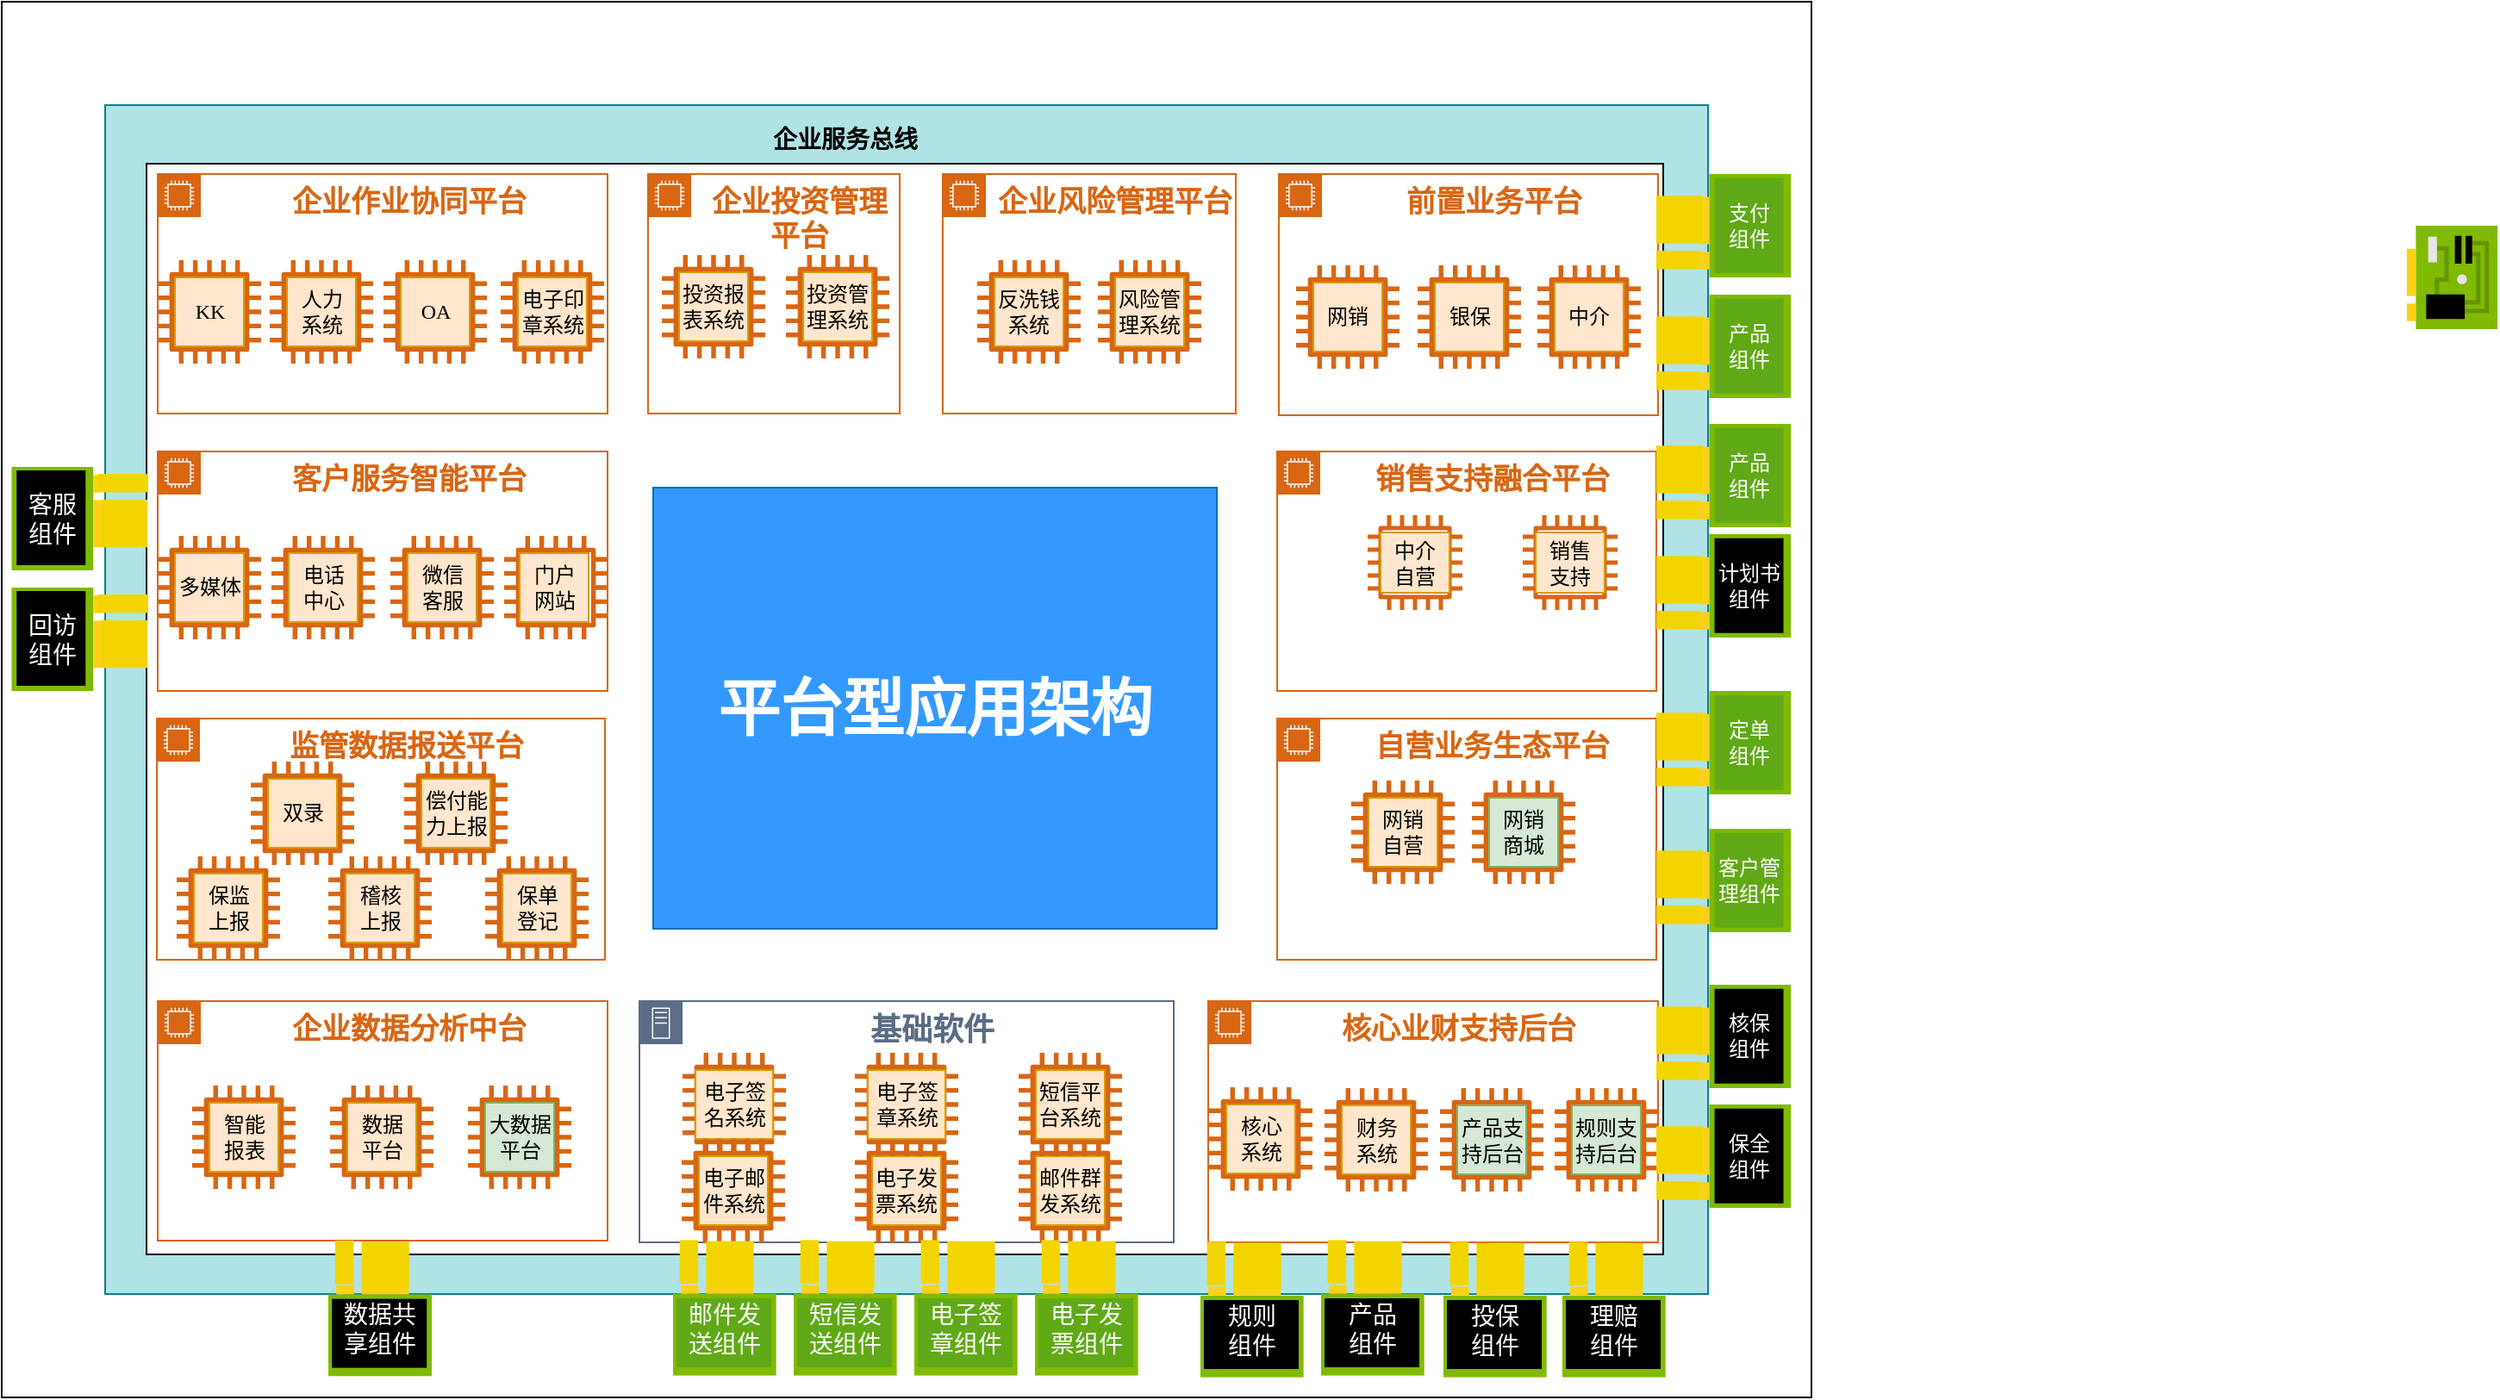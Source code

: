 <mxfile version="14.1.8" type="github">
  <diagram id="sYKwXVKbv2uJBlUBfK5V" name="第 1 页">
    <mxGraphModel dx="633" dy="363" grid="1" gridSize="10" guides="1" tooltips="1" connect="0" arrows="1" fold="1" page="1" pageScale="1" pageWidth="1600" pageHeight="900" math="0" shadow="0">
      <root>
        <mxCell id="0" />
        <mxCell id="1" parent="0" />
        <mxCell id="cvLDwklnUyzjiHEsLTep-539" value="" style="rounded=0;whiteSpace=wrap;html=1;strokeColor=#000000;strokeWidth=1;fillColor=none;" vertex="1" parent="1">
          <mxGeometry x="1180" y="150" width="1050" height="810" as="geometry" />
        </mxCell>
        <mxCell id="cvLDwklnUyzjiHEsLTep-346" value="" style="rounded=0;whiteSpace=wrap;html=1;fillColor=#b0e3e6;strokeColor=#0e8088;" vertex="1" parent="1">
          <mxGeometry x="1240" y="210" width="930" height="690" as="geometry" />
        </mxCell>
        <mxCell id="cvLDwklnUyzjiHEsLTep-184" value="" style="verticalLabelPosition=bottom;verticalAlign=top;html=1;shape=mxgraph.basic.rect;fillColor2=none;strokeWidth=1;size=20;indent=5;" vertex="1" parent="1">
          <mxGeometry x="1264" y="244" width="880" height="633" as="geometry" />
        </mxCell>
        <mxCell id="cvLDwklnUyzjiHEsLTep-337" value="" style="group" vertex="1" connectable="0" parent="1">
          <mxGeometry x="1270.5" y="411" width="261" height="139" as="geometry" />
        </mxCell>
        <mxCell id="cvLDwklnUyzjiHEsLTep-235" value="&lt;b&gt;&lt;font style=&quot;font-size: 17px&quot;&gt;客户服务智能平台&lt;/font&gt;&lt;/b&gt;" style="points=[[0,0],[0.25,0],[0.5,0],[0.75,0],[1,0],[1,0.25],[1,0.5],[1,0.75],[1,1],[0.75,1],[0.5,1],[0.25,1],[0,1],[0,0.75],[0,0.5],[0,0.25]];outlineConnect=0;gradientColor=none;html=1;whiteSpace=wrap;fontSize=12;fontStyle=0;shape=mxgraph.aws4.group;grIcon=mxgraph.aws4.group_ec2_instance_contents;strokeColor=#D86613;fillColor=none;verticalAlign=top;align=center;spacingLeft=30;fontColor=#D86613;dashed=0;" vertex="1" parent="cvLDwklnUyzjiHEsLTep-337">
          <mxGeometry width="261" height="139" as="geometry" />
        </mxCell>
        <mxCell id="cvLDwklnUyzjiHEsLTep-243" value="" style="group" vertex="1" connectable="0" parent="cvLDwklnUyzjiHEsLTep-337">
          <mxGeometry y="49" width="60" height="60" as="geometry" />
        </mxCell>
        <mxCell id="cvLDwklnUyzjiHEsLTep-244" value="" style="outlineConnect=0;fontColor=#232F3E;gradientColor=none;fillColor=#D86613;strokeColor=none;dashed=0;verticalLabelPosition=bottom;verticalAlign=top;align=center;html=1;fontSize=12;fontStyle=0;aspect=fixed;pointerEvents=1;shape=mxgraph.aws4.instance2;labelBackgroundColor=none;" vertex="1" parent="cvLDwklnUyzjiHEsLTep-243">
          <mxGeometry width="60" height="60" as="geometry" />
        </mxCell>
        <mxCell id="cvLDwklnUyzjiHEsLTep-245" value="多媒体" style="whiteSpace=wrap;html=1;labelBackgroundColor=none;fontFamily=Comic Sans MS;fillColor=#ffe6cc;strokeColor=#d79b00;" vertex="1" parent="cvLDwklnUyzjiHEsLTep-243">
          <mxGeometry x="10" y="10" width="40" height="40" as="geometry" />
        </mxCell>
        <mxCell id="cvLDwklnUyzjiHEsLTep-246" value="" style="group" vertex="1" connectable="0" parent="cvLDwklnUyzjiHEsLTep-337">
          <mxGeometry x="66" y="49" width="60" height="60" as="geometry" />
        </mxCell>
        <mxCell id="cvLDwklnUyzjiHEsLTep-247" value="" style="outlineConnect=0;fontColor=#232F3E;gradientColor=none;fillColor=#D86613;strokeColor=none;dashed=0;verticalLabelPosition=bottom;verticalAlign=top;align=center;html=1;fontSize=12;fontStyle=0;aspect=fixed;pointerEvents=1;shape=mxgraph.aws4.instance2;labelBackgroundColor=none;" vertex="1" parent="cvLDwklnUyzjiHEsLTep-246">
          <mxGeometry width="60" height="60" as="geometry" />
        </mxCell>
        <mxCell id="cvLDwklnUyzjiHEsLTep-248" value="电话&lt;br&gt;中心" style="whiteSpace=wrap;html=1;labelBackgroundColor=none;fontFamily=Comic Sans MS;fillColor=#ffe6cc;strokeColor=#d79b00;" vertex="1" parent="cvLDwklnUyzjiHEsLTep-246">
          <mxGeometry x="10" y="10" width="40" height="40" as="geometry" />
        </mxCell>
        <mxCell id="cvLDwklnUyzjiHEsLTep-249" value="" style="group" vertex="1" connectable="0" parent="cvLDwklnUyzjiHEsLTep-337">
          <mxGeometry x="135" y="49" width="60" height="60" as="geometry" />
        </mxCell>
        <mxCell id="cvLDwklnUyzjiHEsLTep-250" value="" style="outlineConnect=0;fontColor=#232F3E;gradientColor=none;fillColor=#D86613;strokeColor=none;dashed=0;verticalLabelPosition=bottom;verticalAlign=top;align=center;html=1;fontSize=12;fontStyle=0;aspect=fixed;pointerEvents=1;shape=mxgraph.aws4.instance2;labelBackgroundColor=none;" vertex="1" parent="cvLDwklnUyzjiHEsLTep-249">
          <mxGeometry width="60" height="60" as="geometry" />
        </mxCell>
        <mxCell id="cvLDwklnUyzjiHEsLTep-251" value="微信&lt;br&gt;客服&lt;br&gt;" style="whiteSpace=wrap;html=1;labelBackgroundColor=none;fontFamily=Comic Sans MS;fillColor=#ffe6cc;strokeColor=#d79b00;" vertex="1" parent="cvLDwklnUyzjiHEsLTep-249">
          <mxGeometry x="10" y="10" width="40" height="40" as="geometry" />
        </mxCell>
        <mxCell id="cvLDwklnUyzjiHEsLTep-252" value="" style="group" vertex="1" connectable="0" parent="cvLDwklnUyzjiHEsLTep-337">
          <mxGeometry x="201" y="49" width="60" height="60" as="geometry" />
        </mxCell>
        <mxCell id="cvLDwklnUyzjiHEsLTep-253" value="" style="outlineConnect=0;fontColor=#232F3E;gradientColor=none;fillColor=#D86613;strokeColor=none;dashed=0;verticalLabelPosition=bottom;verticalAlign=top;align=center;html=1;fontSize=12;fontStyle=0;aspect=fixed;pointerEvents=1;shape=mxgraph.aws4.instance2;labelBackgroundColor=none;" vertex="1" parent="cvLDwklnUyzjiHEsLTep-252">
          <mxGeometry width="60" height="60" as="geometry" />
        </mxCell>
        <mxCell id="cvLDwklnUyzjiHEsLTep-254" value="门户&lt;br&gt;网站" style="whiteSpace=wrap;html=1;labelBackgroundColor=none;fontFamily=Comic Sans MS;fillColor=#ffe6cc;strokeColor=#d79b00;" vertex="1" parent="cvLDwklnUyzjiHEsLTep-252">
          <mxGeometry x="9" y="10" width="40" height="40" as="geometry" />
        </mxCell>
        <mxCell id="cvLDwklnUyzjiHEsLTep-338" value="" style="group" vertex="1" connectable="0" parent="1">
          <mxGeometry x="1270.5" y="730" width="261" height="139" as="geometry" />
        </mxCell>
        <mxCell id="cvLDwklnUyzjiHEsLTep-236" value="&lt;b&gt;&lt;font style=&quot;font-size: 17px&quot;&gt;企业数据分析中台&lt;/font&gt;&lt;/b&gt;" style="points=[[0,0],[0.25,0],[0.5,0],[0.75,0],[1,0],[1,0.25],[1,0.5],[1,0.75],[1,1],[0.75,1],[0.5,1],[0.25,1],[0,1],[0,0.75],[0,0.5],[0,0.25]];outlineConnect=0;gradientColor=none;html=1;whiteSpace=wrap;fontSize=12;fontStyle=0;shape=mxgraph.aws4.group;grIcon=mxgraph.aws4.group_ec2_instance_contents;strokeColor=#D86613;fillColor=none;verticalAlign=top;align=center;spacingLeft=30;fontColor=#D86613;dashed=0;" vertex="1" parent="cvLDwklnUyzjiHEsLTep-338">
          <mxGeometry width="261" height="139" as="geometry" />
        </mxCell>
        <mxCell id="cvLDwklnUyzjiHEsLTep-255" value="" style="group" vertex="1" connectable="0" parent="cvLDwklnUyzjiHEsLTep-338">
          <mxGeometry x="20" y="49" width="60" height="60" as="geometry" />
        </mxCell>
        <mxCell id="cvLDwklnUyzjiHEsLTep-256" value="" style="outlineConnect=0;fontColor=#232F3E;gradientColor=none;fillColor=#D86613;strokeColor=none;dashed=0;verticalLabelPosition=bottom;verticalAlign=top;align=center;html=1;fontSize=12;fontStyle=0;aspect=fixed;pointerEvents=1;shape=mxgraph.aws4.instance2;labelBackgroundColor=none;" vertex="1" parent="cvLDwklnUyzjiHEsLTep-255">
          <mxGeometry width="60" height="60" as="geometry" />
        </mxCell>
        <mxCell id="cvLDwklnUyzjiHEsLTep-257" value="智能&lt;br&gt;报表" style="whiteSpace=wrap;html=1;labelBackgroundColor=none;fontFamily=Comic Sans MS;fillColor=#ffe6cc;strokeColor=#d79b00;" vertex="1" parent="cvLDwklnUyzjiHEsLTep-255">
          <mxGeometry x="10" y="10" width="40" height="40" as="geometry" />
        </mxCell>
        <mxCell id="cvLDwklnUyzjiHEsLTep-258" value="" style="group" vertex="1" connectable="0" parent="cvLDwklnUyzjiHEsLTep-338">
          <mxGeometry x="100" y="49" width="60" height="60" as="geometry" />
        </mxCell>
        <mxCell id="cvLDwklnUyzjiHEsLTep-259" value="" style="outlineConnect=0;fontColor=#232F3E;gradientColor=none;fillColor=#D86613;strokeColor=none;dashed=0;verticalLabelPosition=bottom;verticalAlign=top;align=center;html=1;fontSize=12;fontStyle=0;aspect=fixed;pointerEvents=1;shape=mxgraph.aws4.instance2;labelBackgroundColor=none;" vertex="1" parent="cvLDwklnUyzjiHEsLTep-258">
          <mxGeometry width="60" height="60" as="geometry" />
        </mxCell>
        <mxCell id="cvLDwklnUyzjiHEsLTep-260" value="数据&lt;br&gt;平台" style="whiteSpace=wrap;html=1;labelBackgroundColor=none;fontFamily=Comic Sans MS;fillColor=#ffe6cc;strokeColor=#d79b00;" vertex="1" parent="cvLDwklnUyzjiHEsLTep-258">
          <mxGeometry x="10" y="10" width="40" height="40" as="geometry" />
        </mxCell>
        <mxCell id="cvLDwklnUyzjiHEsLTep-267" value="" style="group" vertex="1" connectable="0" parent="cvLDwklnUyzjiHEsLTep-338">
          <mxGeometry x="180" y="49" width="60" height="60" as="geometry" />
        </mxCell>
        <mxCell id="cvLDwklnUyzjiHEsLTep-268" value="" style="outlineConnect=0;fontColor=#232F3E;gradientColor=none;fillColor=#D86613;strokeColor=none;dashed=0;verticalLabelPosition=bottom;verticalAlign=top;align=center;html=1;fontSize=12;fontStyle=0;aspect=fixed;pointerEvents=1;shape=mxgraph.aws4.instance2;labelBackgroundColor=none;" vertex="1" parent="cvLDwklnUyzjiHEsLTep-267">
          <mxGeometry width="60" height="60" as="geometry" />
        </mxCell>
        <mxCell id="cvLDwklnUyzjiHEsLTep-269" value="大数据&lt;br&gt;平台" style="whiteSpace=wrap;html=1;labelBackgroundColor=none;fontFamily=Comic Sans MS;fillColor=#d5e8d4;strokeColor=#82b366;" vertex="1" parent="cvLDwklnUyzjiHEsLTep-267">
          <mxGeometry x="10" y="10" width="40" height="40" as="geometry" />
        </mxCell>
        <mxCell id="cvLDwklnUyzjiHEsLTep-340" value="" style="group" vertex="1" connectable="0" parent="1">
          <mxGeometry x="1555" y="250" width="146" height="139" as="geometry" />
        </mxCell>
        <mxCell id="cvLDwklnUyzjiHEsLTep-272" value="&lt;b&gt;&lt;font style=&quot;font-size: 17px&quot;&gt;企业投资管理平台&lt;/font&gt;&lt;/b&gt;" style="points=[[0,0],[0.25,0],[0.5,0],[0.75,0],[1,0],[1,0.25],[1,0.5],[1,0.75],[1,1],[0.75,1],[0.5,1],[0.25,1],[0,1],[0,0.75],[0,0.5],[0,0.25]];outlineConnect=0;gradientColor=none;html=1;whiteSpace=wrap;fontSize=12;fontStyle=0;shape=mxgraph.aws4.group;grIcon=mxgraph.aws4.group_ec2_instance_contents;strokeColor=#D86613;fillColor=none;verticalAlign=top;align=center;spacingLeft=30;fontColor=#D86613;dashed=0;" vertex="1" parent="cvLDwklnUyzjiHEsLTep-340">
          <mxGeometry width="146" height="139" as="geometry" />
        </mxCell>
        <mxCell id="cvLDwklnUyzjiHEsLTep-298" value="" style="group" vertex="1" connectable="0" parent="cvLDwklnUyzjiHEsLTep-340">
          <mxGeometry x="8" y="47" width="60" height="60" as="geometry" />
        </mxCell>
        <mxCell id="cvLDwklnUyzjiHEsLTep-299" value="" style="outlineConnect=0;fontColor=#232F3E;gradientColor=none;fillColor=#D86613;strokeColor=none;dashed=0;verticalLabelPosition=bottom;verticalAlign=top;align=center;html=1;fontSize=12;fontStyle=0;aspect=fixed;pointerEvents=1;shape=mxgraph.aws4.instance2;labelBackgroundColor=none;" vertex="1" parent="cvLDwklnUyzjiHEsLTep-298">
          <mxGeometry width="60" height="60" as="geometry" />
        </mxCell>
        <mxCell id="cvLDwklnUyzjiHEsLTep-300" value="投资报表系统" style="whiteSpace=wrap;html=1;labelBackgroundColor=none;fontFamily=Comic Sans MS;fillColor=#ffe6cc;strokeColor=#d79b00;align=center;" vertex="1" parent="cvLDwklnUyzjiHEsLTep-298">
          <mxGeometry x="10" y="10" width="40" height="40" as="geometry" />
        </mxCell>
        <mxCell id="cvLDwklnUyzjiHEsLTep-301" value="" style="group" vertex="1" connectable="0" parent="cvLDwklnUyzjiHEsLTep-340">
          <mxGeometry x="80" y="47" width="60" height="60" as="geometry" />
        </mxCell>
        <mxCell id="cvLDwklnUyzjiHEsLTep-302" value="" style="outlineConnect=0;fontColor=#232F3E;gradientColor=none;fillColor=#D86613;strokeColor=none;dashed=0;verticalLabelPosition=bottom;verticalAlign=top;align=center;html=1;fontSize=12;fontStyle=0;aspect=fixed;pointerEvents=1;shape=mxgraph.aws4.instance2;labelBackgroundColor=none;" vertex="1" parent="cvLDwklnUyzjiHEsLTep-301">
          <mxGeometry width="60" height="60" as="geometry" />
        </mxCell>
        <mxCell id="cvLDwklnUyzjiHEsLTep-303" value="投资管理系统" style="whiteSpace=wrap;html=1;labelBackgroundColor=none;fontFamily=Comic Sans MS;fillColor=#ffe6cc;strokeColor=#d79b00;align=center;" vertex="1" parent="cvLDwklnUyzjiHEsLTep-301">
          <mxGeometry x="10" y="10" width="40" height="40" as="geometry" />
        </mxCell>
        <mxCell id="cvLDwklnUyzjiHEsLTep-341" value="" style="group" vertex="1" connectable="0" parent="1">
          <mxGeometry x="1726" y="250" width="170" height="139" as="geometry" />
        </mxCell>
        <mxCell id="cvLDwklnUyzjiHEsLTep-273" value="&lt;b&gt;&lt;font style=&quot;font-size: 17px&quot;&gt;企业风险管理平台&lt;/font&gt;&lt;/b&gt;" style="points=[[0,0],[0.25,0],[0.5,0],[0.75,0],[1,0],[1,0.25],[1,0.5],[1,0.75],[1,1],[0.75,1],[0.5,1],[0.25,1],[0,1],[0,0.75],[0,0.5],[0,0.25]];outlineConnect=0;gradientColor=none;html=1;whiteSpace=wrap;fontSize=12;fontStyle=0;shape=mxgraph.aws4.group;grIcon=mxgraph.aws4.group_ec2_instance_contents;strokeColor=#D86613;fillColor=none;verticalAlign=top;align=center;spacingLeft=30;fontColor=#D86613;dashed=0;" vertex="1" parent="cvLDwklnUyzjiHEsLTep-341">
          <mxGeometry width="170" height="139" as="geometry" />
        </mxCell>
        <mxCell id="cvLDwklnUyzjiHEsLTep-304" value="" style="group" vertex="1" connectable="0" parent="cvLDwklnUyzjiHEsLTep-341">
          <mxGeometry x="20" y="50" width="60" height="60" as="geometry" />
        </mxCell>
        <mxCell id="cvLDwklnUyzjiHEsLTep-305" value="" style="outlineConnect=0;fontColor=#232F3E;gradientColor=none;fillColor=#D86613;strokeColor=none;dashed=0;verticalLabelPosition=bottom;verticalAlign=top;align=center;html=1;fontSize=12;fontStyle=0;aspect=fixed;pointerEvents=1;shape=mxgraph.aws4.instance2;labelBackgroundColor=none;" vertex="1" parent="cvLDwklnUyzjiHEsLTep-304">
          <mxGeometry width="60" height="60" as="geometry" />
        </mxCell>
        <mxCell id="cvLDwklnUyzjiHEsLTep-306" value="反洗钱系统" style="whiteSpace=wrap;html=1;labelBackgroundColor=none;fontFamily=Comic Sans MS;fillColor=#ffe6cc;strokeColor=#d79b00;align=center;" vertex="1" parent="cvLDwklnUyzjiHEsLTep-304">
          <mxGeometry x="10" y="10" width="40" height="40" as="geometry" />
        </mxCell>
        <mxCell id="cvLDwklnUyzjiHEsLTep-307" value="" style="group" vertex="1" connectable="0" parent="cvLDwklnUyzjiHEsLTep-341">
          <mxGeometry x="90" y="50" width="60" height="60" as="geometry" />
        </mxCell>
        <mxCell id="cvLDwklnUyzjiHEsLTep-308" value="" style="outlineConnect=0;fontColor=#232F3E;gradientColor=none;fillColor=#D86613;strokeColor=none;dashed=0;verticalLabelPosition=bottom;verticalAlign=top;align=center;html=1;fontSize=12;fontStyle=0;aspect=fixed;pointerEvents=1;shape=mxgraph.aws4.instance2;labelBackgroundColor=none;" vertex="1" parent="cvLDwklnUyzjiHEsLTep-307">
          <mxGeometry width="60" height="60" as="geometry" />
        </mxCell>
        <mxCell id="cvLDwklnUyzjiHEsLTep-309" value="风险管理系统" style="whiteSpace=wrap;html=1;labelBackgroundColor=none;fontFamily=Comic Sans MS;fillColor=#ffe6cc;strokeColor=#d79b00;align=center;" vertex="1" parent="cvLDwklnUyzjiHEsLTep-307">
          <mxGeometry x="10" y="10" width="40" height="40" as="geometry" />
        </mxCell>
        <mxCell id="cvLDwklnUyzjiHEsLTep-342" value="" style="group" vertex="1" connectable="0" parent="1">
          <mxGeometry x="1270.5" y="250" width="261" height="139" as="geometry" />
        </mxCell>
        <mxCell id="cvLDwklnUyzjiHEsLTep-271" value="&lt;b&gt;&lt;font style=&quot;font-size: 17px&quot;&gt;企业作业协同平台&lt;/font&gt;&lt;/b&gt;" style="points=[[0,0],[0.25,0],[0.5,0],[0.75,0],[1,0],[1,0.25],[1,0.5],[1,0.75],[1,1],[0.75,1],[0.5,1],[0.25,1],[0,1],[0,0.75],[0,0.5],[0,0.25]];outlineConnect=0;gradientColor=none;html=1;whiteSpace=wrap;fontSize=12;fontStyle=0;shape=mxgraph.aws4.group;grIcon=mxgraph.aws4.group_ec2_instance_contents;strokeColor=#D86613;fillColor=none;verticalAlign=top;align=center;spacingLeft=30;fontColor=#D86613;dashed=0;" vertex="1" parent="cvLDwklnUyzjiHEsLTep-342">
          <mxGeometry width="261" height="139" as="geometry" />
        </mxCell>
        <mxCell id="cvLDwklnUyzjiHEsLTep-289" value="" style="group" vertex="1" connectable="0" parent="cvLDwklnUyzjiHEsLTep-342">
          <mxGeometry y="50" width="60" height="60" as="geometry" />
        </mxCell>
        <mxCell id="cvLDwklnUyzjiHEsLTep-290" value="" style="outlineConnect=0;fontColor=#232F3E;gradientColor=none;fillColor=#D86613;strokeColor=none;dashed=0;verticalLabelPosition=bottom;verticalAlign=top;align=center;html=1;fontSize=12;fontStyle=0;aspect=fixed;pointerEvents=1;shape=mxgraph.aws4.instance2;labelBackgroundColor=none;" vertex="1" parent="cvLDwklnUyzjiHEsLTep-289">
          <mxGeometry width="60" height="60" as="geometry" />
        </mxCell>
        <mxCell id="cvLDwklnUyzjiHEsLTep-291" value="KK" style="whiteSpace=wrap;html=1;labelBackgroundColor=none;fontFamily=Comic Sans MS;fillColor=#ffe6cc;strokeColor=#d79b00;align=center;" vertex="1" parent="cvLDwklnUyzjiHEsLTep-289">
          <mxGeometry x="10" y="10" width="40" height="40" as="geometry" />
        </mxCell>
        <mxCell id="cvLDwklnUyzjiHEsLTep-292" value="" style="group" vertex="1" connectable="0" parent="cvLDwklnUyzjiHEsLTep-342">
          <mxGeometry x="65" y="50" width="60" height="60" as="geometry" />
        </mxCell>
        <mxCell id="cvLDwklnUyzjiHEsLTep-293" value="" style="outlineConnect=0;fontColor=#232F3E;gradientColor=none;fillColor=#D86613;strokeColor=none;dashed=0;verticalLabelPosition=bottom;verticalAlign=top;align=center;html=1;fontSize=12;fontStyle=0;aspect=fixed;pointerEvents=1;shape=mxgraph.aws4.instance2;labelBackgroundColor=none;" vertex="1" parent="cvLDwklnUyzjiHEsLTep-292">
          <mxGeometry width="60" height="60" as="geometry" />
        </mxCell>
        <mxCell id="cvLDwklnUyzjiHEsLTep-294" value="人力&lt;br&gt;系统" style="whiteSpace=wrap;html=1;labelBackgroundColor=none;fontFamily=Comic Sans MS;fillColor=#ffe6cc;strokeColor=#d79b00;align=center;" vertex="1" parent="cvLDwklnUyzjiHEsLTep-292">
          <mxGeometry x="10" y="10" width="40" height="40" as="geometry" />
        </mxCell>
        <mxCell id="cvLDwklnUyzjiHEsLTep-295" value="" style="group" vertex="1" connectable="0" parent="cvLDwklnUyzjiHEsLTep-342">
          <mxGeometry x="131" y="50" width="60" height="60" as="geometry" />
        </mxCell>
        <mxCell id="cvLDwklnUyzjiHEsLTep-296" value="" style="outlineConnect=0;fontColor=#232F3E;gradientColor=none;fillColor=#D86613;strokeColor=none;dashed=0;verticalLabelPosition=bottom;verticalAlign=top;align=center;html=1;fontSize=12;fontStyle=0;aspect=fixed;pointerEvents=1;shape=mxgraph.aws4.instance2;labelBackgroundColor=none;" vertex="1" parent="cvLDwklnUyzjiHEsLTep-295">
          <mxGeometry width="60" height="60" as="geometry" />
        </mxCell>
        <mxCell id="cvLDwklnUyzjiHEsLTep-297" value="OA" style="whiteSpace=wrap;html=1;labelBackgroundColor=none;fontFamily=Comic Sans MS;fillColor=#ffe6cc;strokeColor=#d79b00;align=center;" vertex="1" parent="cvLDwklnUyzjiHEsLTep-295">
          <mxGeometry x="10" y="10" width="40" height="40" as="geometry" />
        </mxCell>
        <mxCell id="cvLDwklnUyzjiHEsLTep-310" value="" style="group" vertex="1" connectable="0" parent="cvLDwklnUyzjiHEsLTep-342">
          <mxGeometry x="199" y="50" width="60" height="60" as="geometry" />
        </mxCell>
        <mxCell id="cvLDwklnUyzjiHEsLTep-311" value="" style="outlineConnect=0;fontColor=#232F3E;gradientColor=none;fillColor=#D86613;strokeColor=none;dashed=0;verticalLabelPosition=bottom;verticalAlign=top;align=center;html=1;fontSize=12;fontStyle=0;aspect=fixed;pointerEvents=1;shape=mxgraph.aws4.instance2;labelBackgroundColor=none;" vertex="1" parent="cvLDwklnUyzjiHEsLTep-310">
          <mxGeometry width="60" height="60" as="geometry" />
        </mxCell>
        <mxCell id="cvLDwklnUyzjiHEsLTep-312" value="电子印章系统" style="whiteSpace=wrap;html=1;labelBackgroundColor=none;fontFamily=Comic Sans MS;fillColor=#ffe6cc;strokeColor=#d79b00;align=center;" vertex="1" parent="cvLDwklnUyzjiHEsLTep-310">
          <mxGeometry x="10" y="10" width="40" height="40" as="geometry" />
        </mxCell>
        <mxCell id="cvLDwklnUyzjiHEsLTep-313" value="&lt;font style=&quot;font-size: 18px&quot;&gt;&lt;b&gt;基础软件&lt;/b&gt;&lt;/font&gt;" style="points=[[0,0],[0.25,0],[0.5,0],[0.75,0],[1,0],[1,0.25],[1,0.5],[1,0.75],[1,1],[0.75,1],[0.5,1],[0.25,1],[0,1],[0,0.75],[0,0.5],[0,0.25]];outlineConnect=0;gradientColor=none;html=1;whiteSpace=wrap;fontSize=12;fontStyle=0;shape=mxgraph.aws4.group;grIcon=mxgraph.aws4.group_on_premise;strokeColor=#5A6C86;fillColor=none;verticalAlign=top;align=center;spacingLeft=30;fontColor=#5A6C86;dashed=0;labelBackgroundColor=none;" vertex="1" parent="1">
          <mxGeometry x="1550" y="730" width="310" height="140" as="geometry" />
        </mxCell>
        <mxCell id="cvLDwklnUyzjiHEsLTep-314" value="" style="group" vertex="1" connectable="0" parent="1">
          <mxGeometry x="1675" y="810" width="60" height="60" as="geometry" />
        </mxCell>
        <mxCell id="cvLDwklnUyzjiHEsLTep-315" value="" style="outlineConnect=0;fontColor=#232F3E;gradientColor=none;fillColor=#D86613;strokeColor=none;dashed=0;verticalLabelPosition=bottom;verticalAlign=top;align=center;html=1;fontSize=12;fontStyle=0;aspect=fixed;pointerEvents=1;shape=mxgraph.aws4.instance2;labelBackgroundColor=none;" vertex="1" parent="cvLDwklnUyzjiHEsLTep-314">
          <mxGeometry width="60" height="60" as="geometry" />
        </mxCell>
        <mxCell id="cvLDwklnUyzjiHEsLTep-316" value="电子发票系统" style="whiteSpace=wrap;html=1;labelBackgroundColor=none;fontFamily=Comic Sans MS;fillColor=#ffe6cc;strokeColor=#d79b00;align=center;" vertex="1" parent="cvLDwklnUyzjiHEsLTep-314">
          <mxGeometry x="10" y="10" width="40" height="40" as="geometry" />
        </mxCell>
        <mxCell id="cvLDwklnUyzjiHEsLTep-317" value="" style="group" vertex="1" connectable="0" parent="1">
          <mxGeometry x="1770" y="810" width="60" height="60" as="geometry" />
        </mxCell>
        <mxCell id="cvLDwklnUyzjiHEsLTep-318" value="" style="outlineConnect=0;fontColor=#232F3E;gradientColor=none;fillColor=#D86613;strokeColor=none;dashed=0;verticalLabelPosition=bottom;verticalAlign=top;align=center;html=1;fontSize=12;fontStyle=0;aspect=fixed;pointerEvents=1;shape=mxgraph.aws4.instance2;labelBackgroundColor=none;" vertex="1" parent="cvLDwklnUyzjiHEsLTep-317">
          <mxGeometry width="60" height="60" as="geometry" />
        </mxCell>
        <mxCell id="cvLDwklnUyzjiHEsLTep-319" value="邮件群发系统" style="whiteSpace=wrap;html=1;labelBackgroundColor=none;fontFamily=Comic Sans MS;fillColor=#ffe6cc;strokeColor=#d79b00;align=center;" vertex="1" parent="cvLDwklnUyzjiHEsLTep-317">
          <mxGeometry x="10" y="10" width="40" height="40" as="geometry" />
        </mxCell>
        <mxCell id="cvLDwklnUyzjiHEsLTep-320" value="" style="group" vertex="1" connectable="0" parent="1">
          <mxGeometry x="1572.5" y="760" width="65" height="60" as="geometry" />
        </mxCell>
        <mxCell id="cvLDwklnUyzjiHEsLTep-321" value="" style="outlineConnect=0;fontColor=#232F3E;gradientColor=none;fillColor=#D86613;strokeColor=none;dashed=0;verticalLabelPosition=bottom;verticalAlign=top;align=center;html=1;fontSize=12;fontStyle=0;aspect=fixed;pointerEvents=1;shape=mxgraph.aws4.instance2;labelBackgroundColor=none;" vertex="1" parent="cvLDwklnUyzjiHEsLTep-320">
          <mxGeometry width="65" height="60" as="geometry" />
        </mxCell>
        <mxCell id="cvLDwklnUyzjiHEsLTep-322" value="电子签名系统" style="whiteSpace=wrap;html=1;labelBackgroundColor=none;fontFamily=Comic Sans MS;fillColor=#ffe6cc;strokeColor=#d79b00;align=center;" vertex="1" parent="cvLDwklnUyzjiHEsLTep-320">
          <mxGeometry x="10" y="10" width="45" height="40" as="geometry" />
        </mxCell>
        <mxCell id="cvLDwklnUyzjiHEsLTep-323" value="" style="group" vertex="1" connectable="0" parent="1">
          <mxGeometry x="1672.5" y="760" width="65" height="60" as="geometry" />
        </mxCell>
        <mxCell id="cvLDwklnUyzjiHEsLTep-324" value="" style="outlineConnect=0;fontColor=#232F3E;gradientColor=none;fillColor=#D86613;strokeColor=none;dashed=0;verticalLabelPosition=bottom;verticalAlign=top;align=center;html=1;fontSize=12;fontStyle=0;aspect=fixed;pointerEvents=1;shape=mxgraph.aws4.instance2;labelBackgroundColor=none;" vertex="1" parent="cvLDwklnUyzjiHEsLTep-323">
          <mxGeometry width="65" height="60" as="geometry" />
        </mxCell>
        <mxCell id="cvLDwklnUyzjiHEsLTep-325" value="电子签章系统" style="whiteSpace=wrap;html=1;labelBackgroundColor=none;fontFamily=Comic Sans MS;fillColor=#ffe6cc;strokeColor=#d79b00;align=center;" vertex="1" parent="cvLDwklnUyzjiHEsLTep-323">
          <mxGeometry x="10" y="10" width="45" height="40" as="geometry" />
        </mxCell>
        <mxCell id="cvLDwklnUyzjiHEsLTep-326" value="" style="group" vertex="1" connectable="0" parent="1">
          <mxGeometry x="1770" y="760" width="60" height="60" as="geometry" />
        </mxCell>
        <mxCell id="cvLDwklnUyzjiHEsLTep-327" value="" style="outlineConnect=0;fontColor=#232F3E;gradientColor=none;fillColor=#D86613;strokeColor=none;dashed=0;verticalLabelPosition=bottom;verticalAlign=top;align=center;html=1;fontSize=12;fontStyle=0;aspect=fixed;pointerEvents=1;shape=mxgraph.aws4.instance2;labelBackgroundColor=none;" vertex="1" parent="cvLDwklnUyzjiHEsLTep-326">
          <mxGeometry width="60" height="60" as="geometry" />
        </mxCell>
        <mxCell id="cvLDwklnUyzjiHEsLTep-328" value="短信平台系统" style="whiteSpace=wrap;html=1;labelBackgroundColor=none;fontFamily=Comic Sans MS;fillColor=#ffe6cc;strokeColor=#d79b00;align=center;" vertex="1" parent="cvLDwklnUyzjiHEsLTep-326">
          <mxGeometry x="10" y="10" width="40" height="40" as="geometry" />
        </mxCell>
        <mxCell id="cvLDwklnUyzjiHEsLTep-329" value="" style="group" vertex="1" connectable="0" parent="1">
          <mxGeometry x="1574.5" y="810" width="60" height="60" as="geometry" />
        </mxCell>
        <mxCell id="cvLDwklnUyzjiHEsLTep-330" value="" style="outlineConnect=0;fontColor=#232F3E;gradientColor=none;fillColor=#D86613;strokeColor=none;dashed=0;verticalLabelPosition=bottom;verticalAlign=top;align=center;html=1;fontSize=12;fontStyle=0;aspect=fixed;pointerEvents=1;shape=mxgraph.aws4.instance2;labelBackgroundColor=none;" vertex="1" parent="cvLDwklnUyzjiHEsLTep-329">
          <mxGeometry width="60" height="60" as="geometry" />
        </mxCell>
        <mxCell id="cvLDwklnUyzjiHEsLTep-331" value="电子邮件系统" style="whiteSpace=wrap;html=1;labelBackgroundColor=none;fontFamily=Comic Sans MS;fillColor=#ffe6cc;strokeColor=#d79b00;align=center;" vertex="1" parent="cvLDwklnUyzjiHEsLTep-329">
          <mxGeometry x="10" y="10" width="40" height="40" as="geometry" />
        </mxCell>
        <mxCell id="cvLDwklnUyzjiHEsLTep-201" value="&lt;span style=&quot;font-size: 17px&quot;&gt;&lt;b&gt;前置业务平台&lt;/b&gt;&lt;/span&gt;" style="points=[[0,0],[0.25,0],[0.5,0],[0.75,0],[1,0],[1,0.25],[1,0.5],[1,0.75],[1,1],[0.75,1],[0.5,1],[0.25,1],[0,1],[0,0.75],[0,0.5],[0,0.25]];outlineConnect=0;gradientColor=none;html=1;whiteSpace=wrap;fontSize=12;fontStyle=0;shape=mxgraph.aws4.group;grIcon=mxgraph.aws4.group_ec2_instance_contents;strokeColor=#D86613;fillColor=none;verticalAlign=top;align=center;spacingLeft=30;fontColor=#D86613;dashed=0;rotation=0;" vertex="1" parent="1">
          <mxGeometry x="1921" y="250" width="220" height="140" as="geometry" />
        </mxCell>
        <mxCell id="cvLDwklnUyzjiHEsLTep-208" value="" style="group" vertex="1" connectable="0" parent="1">
          <mxGeometry x="1931" y="303" width="60" height="60" as="geometry" />
        </mxCell>
        <mxCell id="cvLDwklnUyzjiHEsLTep-209" value="" style="outlineConnect=0;fontColor=#232F3E;gradientColor=none;fillColor=#D86613;strokeColor=none;dashed=0;verticalLabelPosition=bottom;verticalAlign=top;align=center;html=1;fontSize=12;fontStyle=0;aspect=fixed;pointerEvents=1;shape=mxgraph.aws4.instance2;labelBackgroundColor=none;" vertex="1" parent="cvLDwklnUyzjiHEsLTep-208">
          <mxGeometry width="60" height="60" as="geometry" />
        </mxCell>
        <mxCell id="cvLDwklnUyzjiHEsLTep-210" value="网销" style="whiteSpace=wrap;html=1;labelBackgroundColor=none;fontFamily=Comic Sans MS;fillColor=#ffe6cc;strokeColor=#d79b00;" vertex="1" parent="cvLDwklnUyzjiHEsLTep-208">
          <mxGeometry x="10" y="10" width="40" height="40" as="geometry" />
        </mxCell>
        <mxCell id="cvLDwklnUyzjiHEsLTep-203" value="" style="outlineConnect=0;fontColor=#232F3E;gradientColor=none;fillColor=#D86613;strokeColor=none;dashed=0;verticalLabelPosition=bottom;verticalAlign=top;align=center;html=1;fontSize=12;fontStyle=0;aspect=fixed;pointerEvents=1;shape=mxgraph.aws4.instance2;labelBackgroundColor=none;" vertex="1" parent="1">
          <mxGeometry x="2071" y="303" width="60" height="60" as="geometry" />
        </mxCell>
        <mxCell id="cvLDwklnUyzjiHEsLTep-204" value="中介" style="whiteSpace=wrap;html=1;labelBackgroundColor=none;fontFamily=Comic Sans MS;fillColor=#ffe6cc;strokeColor=#d79b00;" vertex="1" parent="1">
          <mxGeometry x="2081" y="313" width="40" height="40" as="geometry" />
        </mxCell>
        <mxCell id="cvLDwklnUyzjiHEsLTep-205" value="" style="group;" vertex="1" connectable="0" parent="1">
          <mxGeometry x="2001.5" y="303" width="60" height="60" as="geometry" />
        </mxCell>
        <mxCell id="cvLDwklnUyzjiHEsLTep-206" value="" style="outlineConnect=0;fontColor=#232F3E;gradientColor=none;fillColor=#D86613;strokeColor=none;dashed=0;verticalLabelPosition=bottom;verticalAlign=top;align=center;html=1;fontSize=12;fontStyle=0;aspect=fixed;pointerEvents=1;shape=mxgraph.aws4.instance2;labelBackgroundColor=none;" vertex="1" parent="cvLDwklnUyzjiHEsLTep-205">
          <mxGeometry width="60" height="60" as="geometry" />
        </mxCell>
        <mxCell id="cvLDwklnUyzjiHEsLTep-207" value="银保" style="whiteSpace=wrap;html=1;labelBackgroundColor=none;fontFamily=Comic Sans MS;fillColor=#ffe6cc;strokeColor=#d79b00;" vertex="1" parent="cvLDwklnUyzjiHEsLTep-205">
          <mxGeometry x="10" y="10" width="40" height="40" as="geometry" />
        </mxCell>
        <mxCell id="cvLDwklnUyzjiHEsLTep-234" value="&lt;b&gt;&lt;font style=&quot;font-size: 17px&quot;&gt;核心业财支持后台&lt;/font&gt;&lt;/b&gt;" style="points=[[0,0],[0.25,0],[0.5,0],[0.75,0],[1,0],[1,0.25],[1,0.5],[1,0.75],[1,1],[0.75,1],[0.5,1],[0.25,1],[0,1],[0,0.75],[0,0.5],[0,0.25]];outlineConnect=0;gradientColor=none;html=1;whiteSpace=wrap;fontSize=12;fontStyle=0;shape=mxgraph.aws4.group;grIcon=mxgraph.aws4.group_ec2_instance_contents;strokeColor=#D86613;fillColor=none;verticalAlign=top;align=center;spacingLeft=30;fontColor=#D86613;dashed=0;" vertex="1" parent="1">
          <mxGeometry x="1880" y="730" width="261" height="140" as="geometry" />
        </mxCell>
        <mxCell id="cvLDwklnUyzjiHEsLTep-237" value="" style="group" vertex="1" connectable="0" parent="1">
          <mxGeometry x="1880.5" y="780" width="60" height="60" as="geometry" />
        </mxCell>
        <mxCell id="cvLDwklnUyzjiHEsLTep-238" value="" style="outlineConnect=0;fontColor=#232F3E;gradientColor=none;fillColor=#D86613;strokeColor=none;dashed=0;verticalLabelPosition=bottom;verticalAlign=top;align=center;html=1;fontSize=12;fontStyle=0;aspect=fixed;pointerEvents=1;shape=mxgraph.aws4.instance2;labelBackgroundColor=none;" vertex="1" parent="cvLDwklnUyzjiHEsLTep-237">
          <mxGeometry width="60" height="60" as="geometry" />
        </mxCell>
        <mxCell id="cvLDwklnUyzjiHEsLTep-239" value="核心&lt;br&gt;系统" style="whiteSpace=wrap;html=1;labelBackgroundColor=none;fontFamily=Comic Sans MS;fillColor=#ffe6cc;strokeColor=#d79b00;" vertex="1" parent="cvLDwklnUyzjiHEsLTep-237">
          <mxGeometry x="10" y="10" width="40" height="40" as="geometry" />
        </mxCell>
        <mxCell id="cvLDwklnUyzjiHEsLTep-240" value="" style="group" vertex="1" connectable="0" parent="1">
          <mxGeometry x="1947.5" y="780.5" width="60" height="60" as="geometry" />
        </mxCell>
        <mxCell id="cvLDwklnUyzjiHEsLTep-241" value="" style="outlineConnect=0;fontColor=#232F3E;gradientColor=none;fillColor=#D86613;strokeColor=none;dashed=0;verticalLabelPosition=bottom;verticalAlign=top;align=center;html=1;fontSize=12;fontStyle=0;aspect=fixed;pointerEvents=1;shape=mxgraph.aws4.instance2;labelBackgroundColor=none;" vertex="1" parent="cvLDwklnUyzjiHEsLTep-240">
          <mxGeometry width="60" height="60" as="geometry" />
        </mxCell>
        <mxCell id="cvLDwklnUyzjiHEsLTep-242" value="财务&lt;br&gt;系统" style="whiteSpace=wrap;html=1;labelBackgroundColor=none;fontFamily=Comic Sans MS;fillColor=#ffe6cc;strokeColor=#d79b00;" vertex="1" parent="cvLDwklnUyzjiHEsLTep-240">
          <mxGeometry x="10" y="10" width="40" height="40" as="geometry" />
        </mxCell>
        <mxCell id="cvLDwklnUyzjiHEsLTep-261" value="" style="group" vertex="1" connectable="0" parent="1">
          <mxGeometry x="2014.5" y="780.5" width="60" height="60" as="geometry" />
        </mxCell>
        <mxCell id="cvLDwklnUyzjiHEsLTep-262" value="" style="outlineConnect=0;fontColor=#232F3E;gradientColor=none;fillColor=#D86613;strokeColor=none;dashed=0;verticalLabelPosition=bottom;verticalAlign=top;align=center;html=1;fontSize=12;fontStyle=0;aspect=fixed;pointerEvents=1;shape=mxgraph.aws4.instance2;labelBackgroundColor=none;" vertex="1" parent="cvLDwklnUyzjiHEsLTep-261">
          <mxGeometry width="60" height="60" as="geometry" />
        </mxCell>
        <mxCell id="cvLDwklnUyzjiHEsLTep-263" value="产品支持后台" style="whiteSpace=wrap;html=1;labelBackgroundColor=none;fontFamily=Comic Sans MS;fillColor=#d5e8d4;strokeColor=#82b366;" vertex="1" parent="cvLDwklnUyzjiHEsLTep-261">
          <mxGeometry x="10" y="10" width="40" height="40" as="geometry" />
        </mxCell>
        <mxCell id="cvLDwklnUyzjiHEsLTep-264" value="" style="group" vertex="1" connectable="0" parent="1">
          <mxGeometry x="2081" y="780.5" width="60" height="60" as="geometry" />
        </mxCell>
        <mxCell id="cvLDwklnUyzjiHEsLTep-265" value="" style="outlineConnect=0;fontColor=#232F3E;gradientColor=none;fillColor=#D86613;strokeColor=none;dashed=0;verticalLabelPosition=bottom;verticalAlign=top;align=center;html=1;fontSize=12;fontStyle=0;aspect=fixed;pointerEvents=1;shape=mxgraph.aws4.instance2;labelBackgroundColor=none;" vertex="1" parent="cvLDwklnUyzjiHEsLTep-264">
          <mxGeometry width="60" height="60" as="geometry" />
        </mxCell>
        <mxCell id="cvLDwklnUyzjiHEsLTep-266" value="规则支持后台" style="whiteSpace=wrap;html=1;labelBackgroundColor=none;fontFamily=Comic Sans MS;fillColor=#d5e8d4;strokeColor=#82b366;" vertex="1" parent="cvLDwklnUyzjiHEsLTep-264">
          <mxGeometry x="10" y="10" width="40" height="40" as="geometry" />
        </mxCell>
        <mxCell id="cvLDwklnUyzjiHEsLTep-213" value="&lt;b&gt;&lt;font style=&quot;font-size: 17px&quot;&gt;销售支持融合平台&lt;/font&gt;&lt;/b&gt;" style="points=[[0,0],[0.25,0],[0.5,0],[0.75,0],[1,0],[1,0.25],[1,0.5],[1,0.75],[1,1],[0.75,1],[0.5,1],[0.25,1],[0,1],[0,0.75],[0,0.5],[0,0.25]];outlineConnect=0;gradientColor=none;html=1;whiteSpace=wrap;fontSize=12;fontStyle=0;shape=mxgraph.aws4.group;grIcon=mxgraph.aws4.group_ec2_instance_contents;strokeColor=#D86613;fillColor=none;verticalAlign=top;align=center;spacingLeft=30;fontColor=#D86613;dashed=0;" vertex="1" parent="1">
          <mxGeometry x="1920" y="411" width="220" height="139" as="geometry" />
        </mxCell>
        <mxCell id="cvLDwklnUyzjiHEsLTep-214" value="" style="group" vertex="1" connectable="0" parent="1">
          <mxGeometry x="1970" y="448" width="60" height="55" as="geometry" />
        </mxCell>
        <mxCell id="cvLDwklnUyzjiHEsLTep-215" value="" style="outlineConnect=0;fontColor=#232F3E;gradientColor=none;fillColor=#D86613;strokeColor=none;dashed=0;verticalLabelPosition=bottom;verticalAlign=top;align=center;html=1;fontSize=12;fontStyle=0;aspect=fixed;pointerEvents=1;shape=mxgraph.aws4.instance2;labelBackgroundColor=none;" vertex="1" parent="cvLDwklnUyzjiHEsLTep-214">
          <mxGeometry width="60" height="55" as="geometry" />
        </mxCell>
        <mxCell id="cvLDwklnUyzjiHEsLTep-216" value="中介&lt;br&gt;自营" style="whiteSpace=wrap;html=1;labelBackgroundColor=none;fontFamily=Comic Sans MS;fillColor=#ffe6cc;strokeColor=#d79b00;" vertex="1" parent="cvLDwklnUyzjiHEsLTep-214">
          <mxGeometry x="10" y="10" width="40" height="35" as="geometry" />
        </mxCell>
        <mxCell id="cvLDwklnUyzjiHEsLTep-217" value="" style="group" vertex="1" connectable="0" parent="1">
          <mxGeometry x="2060" y="448" width="60" height="55" as="geometry" />
        </mxCell>
        <mxCell id="cvLDwklnUyzjiHEsLTep-218" value="" style="outlineConnect=0;fontColor=#232F3E;gradientColor=none;fillColor=#D86613;strokeColor=none;dashed=0;verticalLabelPosition=bottom;verticalAlign=top;align=center;html=1;fontSize=12;fontStyle=0;aspect=fixed;pointerEvents=1;shape=mxgraph.aws4.instance2;labelBackgroundColor=none;" vertex="1" parent="cvLDwklnUyzjiHEsLTep-217">
          <mxGeometry width="60" height="55" as="geometry" />
        </mxCell>
        <mxCell id="cvLDwklnUyzjiHEsLTep-219" value="销售&lt;br&gt;支持" style="whiteSpace=wrap;html=1;labelBackgroundColor=none;fontFamily=Comic Sans MS;fillColor=#ffe6cc;strokeColor=#d79b00;" vertex="1" parent="cvLDwklnUyzjiHEsLTep-217">
          <mxGeometry x="10" y="10" width="40" height="35" as="geometry" />
        </mxCell>
        <mxCell id="cvLDwklnUyzjiHEsLTep-227" value="&lt;b&gt;&lt;font style=&quot;font-size: 17px&quot;&gt;自营业务生态平台&lt;/font&gt;&lt;/b&gt;" style="points=[[0,0],[0.25,0],[0.5,0],[0.75,0],[1,0],[1,0.25],[1,0.5],[1,0.75],[1,1],[0.75,1],[0.5,1],[0.25,1],[0,1],[0,0.75],[0,0.5],[0,0.25]];outlineConnect=0;gradientColor=none;html=1;whiteSpace=wrap;fontSize=12;fontStyle=0;shape=mxgraph.aws4.group;grIcon=mxgraph.aws4.group_ec2_instance_contents;strokeColor=#D86613;fillColor=none;verticalAlign=top;align=center;spacingLeft=30;fontColor=#D86613;dashed=0;" vertex="1" parent="1">
          <mxGeometry x="1920" y="566" width="220" height="140" as="geometry" />
        </mxCell>
        <mxCell id="cvLDwklnUyzjiHEsLTep-228" value="" style="group" vertex="1" connectable="0" parent="1">
          <mxGeometry x="1963" y="602" width="60" height="60" as="geometry" />
        </mxCell>
        <mxCell id="cvLDwklnUyzjiHEsLTep-229" value="" style="outlineConnect=0;fontColor=#232F3E;gradientColor=none;fillColor=#D86613;strokeColor=none;dashed=0;verticalLabelPosition=bottom;verticalAlign=top;align=center;html=1;fontSize=12;fontStyle=0;aspect=fixed;pointerEvents=1;shape=mxgraph.aws4.instance2;labelBackgroundColor=none;" vertex="1" parent="cvLDwklnUyzjiHEsLTep-228">
          <mxGeometry width="60" height="60" as="geometry" />
        </mxCell>
        <mxCell id="cvLDwklnUyzjiHEsLTep-230" value="网销&lt;br&gt;自营" style="whiteSpace=wrap;html=1;labelBackgroundColor=none;fontFamily=Comic Sans MS;fillColor=#ffe6cc;strokeColor=#d79b00;" vertex="1" parent="cvLDwklnUyzjiHEsLTep-228">
          <mxGeometry x="10" y="10" width="40" height="40" as="geometry" />
        </mxCell>
        <mxCell id="cvLDwklnUyzjiHEsLTep-231" value="" style="group" vertex="1" connectable="0" parent="1">
          <mxGeometry x="2033" y="602" width="60" height="60" as="geometry" />
        </mxCell>
        <mxCell id="cvLDwklnUyzjiHEsLTep-232" value="" style="outlineConnect=0;fontColor=#232F3E;gradientColor=none;fillColor=#D86613;strokeColor=none;dashed=0;verticalLabelPosition=bottom;verticalAlign=top;align=center;html=1;fontSize=12;fontStyle=0;aspect=fixed;pointerEvents=1;shape=mxgraph.aws4.instance2;labelBackgroundColor=none;" vertex="1" parent="cvLDwklnUyzjiHEsLTep-231">
          <mxGeometry width="60" height="60" as="geometry" />
        </mxCell>
        <mxCell id="cvLDwklnUyzjiHEsLTep-233" value="网销&lt;br&gt;商城" style="whiteSpace=wrap;html=1;labelBackgroundColor=none;fontFamily=Comic Sans MS;fillColor=#d5e8d4;strokeColor=#82b366;" vertex="1" parent="cvLDwklnUyzjiHEsLTep-231">
          <mxGeometry x="10" y="10" width="40" height="40" as="geometry" />
        </mxCell>
        <mxCell id="cvLDwklnUyzjiHEsLTep-371" value="" style="group" vertex="1" connectable="0" parent="1">
          <mxGeometry x="2150" y="250" width="70" height="60.0" as="geometry" />
        </mxCell>
        <mxCell id="cvLDwklnUyzjiHEsLTep-372" value="" style="aspect=fixed;html=1;points=[];align=center;image;fontSize=12;image=img/lib/mscae/NetworkInterfaceCard.svg;rotation=-180;" vertex="1" parent="cvLDwklnUyzjiHEsLTep-371">
          <mxGeometry x="15.366" width="52.805" height="60.0" as="geometry" />
        </mxCell>
        <mxCell id="cvLDwklnUyzjiHEsLTep-373" value="" style="rounded=0;whiteSpace=wrap;html=1;strokeWidth=1;fontColor=#ffffff;strokeColor=none;fillColor=#F2D500;" vertex="1" parent="cvLDwklnUyzjiHEsLTep-371">
          <mxGeometry x="-10" y="12.67" width="27" height="27.64" as="geometry" />
        </mxCell>
        <mxCell id="cvLDwklnUyzjiHEsLTep-374" value="" style="rounded=0;whiteSpace=wrap;html=1;strokeWidth=1;fontColor=#ffffff;strokeColor=none;fillColor=#F2D500;" vertex="1" parent="cvLDwklnUyzjiHEsLTep-371">
          <mxGeometry x="-10" y="44.55" width="25.37" height="10.73" as="geometry" />
        </mxCell>
        <mxCell id="cvLDwklnUyzjiHEsLTep-375" value="支付&lt;br&gt;组件" style="rounded=0;whiteSpace=wrap;html=1;strokeWidth=1;fillColor=#60a917;fontColor=#ffffff;strokeColor=none;" vertex="1" parent="cvLDwklnUyzjiHEsLTep-371">
          <mxGeometry x="23.77" y="2.36" width="40" height="55" as="geometry" />
        </mxCell>
        <mxCell id="cvLDwklnUyzjiHEsLTep-376" value="" style="group" vertex="1" connectable="0" parent="1">
          <mxGeometry x="2150" y="320" width="70" height="60.0" as="geometry" />
        </mxCell>
        <mxCell id="cvLDwklnUyzjiHEsLTep-377" value="" style="aspect=fixed;html=1;points=[];align=center;image;fontSize=12;image=img/lib/mscae/NetworkInterfaceCard.svg;rotation=-180;" vertex="1" parent="cvLDwklnUyzjiHEsLTep-376">
          <mxGeometry x="15.366" width="52.805" height="60.0" as="geometry" />
        </mxCell>
        <mxCell id="cvLDwklnUyzjiHEsLTep-378" value="" style="rounded=0;whiteSpace=wrap;html=1;strokeWidth=1;fontColor=#ffffff;strokeColor=none;fillColor=#F2D500;" vertex="1" parent="cvLDwklnUyzjiHEsLTep-376">
          <mxGeometry x="-10" y="12.67" width="27" height="27.64" as="geometry" />
        </mxCell>
        <mxCell id="cvLDwklnUyzjiHEsLTep-379" value="" style="rounded=0;whiteSpace=wrap;html=1;strokeWidth=1;fontColor=#ffffff;strokeColor=none;fillColor=#F2D500;" vertex="1" parent="cvLDwklnUyzjiHEsLTep-376">
          <mxGeometry x="-10" y="44.55" width="25.37" height="10.73" as="geometry" />
        </mxCell>
        <mxCell id="cvLDwklnUyzjiHEsLTep-380" value="产品&lt;br&gt;组件" style="rounded=0;whiteSpace=wrap;html=1;strokeWidth=1;fillColor=#60a917;fontColor=#ffffff;strokeColor=none;" vertex="1" parent="cvLDwklnUyzjiHEsLTep-376">
          <mxGeometry x="23.77" y="2.36" width="40" height="55" as="geometry" />
        </mxCell>
        <mxCell id="cvLDwklnUyzjiHEsLTep-381" value="" style="group" vertex="1" connectable="0" parent="1">
          <mxGeometry x="2150" y="395" width="70" height="60.0" as="geometry" />
        </mxCell>
        <mxCell id="cvLDwklnUyzjiHEsLTep-382" value="" style="aspect=fixed;html=1;points=[];align=center;image;fontSize=12;image=img/lib/mscae/NetworkInterfaceCard.svg;rotation=-180;" vertex="1" parent="cvLDwklnUyzjiHEsLTep-381">
          <mxGeometry x="15.366" width="52.805" height="60.0" as="geometry" />
        </mxCell>
        <mxCell id="cvLDwklnUyzjiHEsLTep-383" value="" style="rounded=0;whiteSpace=wrap;html=1;strokeWidth=1;fontColor=#ffffff;strokeColor=none;fillColor=#F2D500;" vertex="1" parent="cvLDwklnUyzjiHEsLTep-381">
          <mxGeometry x="-10" y="12.67" width="27" height="27.64" as="geometry" />
        </mxCell>
        <mxCell id="cvLDwklnUyzjiHEsLTep-384" value="" style="rounded=0;whiteSpace=wrap;html=1;strokeWidth=1;fontColor=#ffffff;strokeColor=none;fillColor=#F2D500;" vertex="1" parent="cvLDwklnUyzjiHEsLTep-381">
          <mxGeometry x="-10" y="44.55" width="25.37" height="10.73" as="geometry" />
        </mxCell>
        <mxCell id="cvLDwklnUyzjiHEsLTep-385" value="产品&lt;br&gt;组件" style="rounded=0;whiteSpace=wrap;html=1;strokeWidth=1;fillColor=#60a917;fontColor=#ffffff;strokeColor=none;" vertex="1" parent="cvLDwklnUyzjiHEsLTep-381">
          <mxGeometry x="23.77" y="2.36" width="40" height="55" as="geometry" />
        </mxCell>
        <mxCell id="cvLDwklnUyzjiHEsLTep-392" value="" style="aspect=fixed;html=1;points=[];align=center;image;fontSize=12;image=img/lib/mscae/NetworkInterfaceCard.svg;rotation=-180;" vertex="1" parent="1">
          <mxGeometry x="2575.366" y="280" width="52.805" height="60.0" as="geometry" />
        </mxCell>
        <mxCell id="cvLDwklnUyzjiHEsLTep-396" value="" style="group" vertex="1" connectable="0" parent="1">
          <mxGeometry x="2150" y="550" width="70" height="60.0" as="geometry" />
        </mxCell>
        <mxCell id="cvLDwklnUyzjiHEsLTep-397" value="" style="aspect=fixed;html=1;points=[];align=center;image;fontSize=12;image=img/lib/mscae/NetworkInterfaceCard.svg;rotation=-180;" vertex="1" parent="cvLDwklnUyzjiHEsLTep-396">
          <mxGeometry x="15.366" width="52.805" height="60.0" as="geometry" />
        </mxCell>
        <mxCell id="cvLDwklnUyzjiHEsLTep-398" value="" style="rounded=0;whiteSpace=wrap;html=1;strokeWidth=1;fontColor=#ffffff;strokeColor=none;fillColor=#F2D500;" vertex="1" parent="cvLDwklnUyzjiHEsLTep-396">
          <mxGeometry x="-10" y="12.67" width="27" height="27.64" as="geometry" />
        </mxCell>
        <mxCell id="cvLDwklnUyzjiHEsLTep-399" value="" style="rounded=0;whiteSpace=wrap;html=1;strokeWidth=1;fontColor=#ffffff;strokeColor=none;fillColor=#F2D500;" vertex="1" parent="cvLDwklnUyzjiHEsLTep-396">
          <mxGeometry x="-10" y="44.55" width="25.37" height="10.73" as="geometry" />
        </mxCell>
        <mxCell id="cvLDwklnUyzjiHEsLTep-400" value="定单&lt;br&gt;组件" style="rounded=0;whiteSpace=wrap;html=1;strokeWidth=1;fillColor=#60a917;fontColor=#ffffff;strokeColor=none;" vertex="1" parent="cvLDwklnUyzjiHEsLTep-396">
          <mxGeometry x="23.77" y="2.36" width="40" height="55" as="geometry" />
        </mxCell>
        <mxCell id="cvLDwklnUyzjiHEsLTep-401" value="" style="group" vertex="1" connectable="0" parent="1">
          <mxGeometry x="2150" y="630" width="70" height="60.0" as="geometry" />
        </mxCell>
        <mxCell id="cvLDwklnUyzjiHEsLTep-402" value="" style="aspect=fixed;html=1;points=[];align=center;image;fontSize=12;image=img/lib/mscae/NetworkInterfaceCard.svg;rotation=-180;" vertex="1" parent="cvLDwklnUyzjiHEsLTep-401">
          <mxGeometry x="15.366" width="52.805" height="60.0" as="geometry" />
        </mxCell>
        <mxCell id="cvLDwklnUyzjiHEsLTep-403" value="" style="rounded=0;whiteSpace=wrap;html=1;strokeWidth=1;fontColor=#ffffff;strokeColor=none;fillColor=#F2D500;" vertex="1" parent="cvLDwklnUyzjiHEsLTep-401">
          <mxGeometry x="-10" y="12.67" width="27" height="27.64" as="geometry" />
        </mxCell>
        <mxCell id="cvLDwklnUyzjiHEsLTep-404" value="" style="rounded=0;whiteSpace=wrap;html=1;strokeWidth=1;fontColor=#ffffff;strokeColor=none;fillColor=#F2D500;" vertex="1" parent="cvLDwklnUyzjiHEsLTep-401">
          <mxGeometry x="-10" y="44.55" width="25.37" height="10.73" as="geometry" />
        </mxCell>
        <mxCell id="cvLDwklnUyzjiHEsLTep-405" value="客户管理组件" style="rounded=0;whiteSpace=wrap;html=1;strokeWidth=1;fillColor=#60a917;fontColor=#ffffff;strokeColor=none;" vertex="1" parent="cvLDwklnUyzjiHEsLTep-401">
          <mxGeometry x="23.77" y="2.36" width="40" height="55" as="geometry" />
        </mxCell>
        <mxCell id="cvLDwklnUyzjiHEsLTep-406" value="&lt;b&gt;&lt;font style=&quot;font-size: 17px&quot;&gt;监管数据报送平台&lt;/font&gt;&lt;/b&gt;" style="points=[[0,0],[0.25,0],[0.5,0],[0.75,0],[1,0],[1,0.25],[1,0.5],[1,0.75],[1,1],[0.75,1],[0.5,1],[0.25,1],[0,1],[0,0.75],[0,0.5],[0,0.25]];outlineConnect=0;gradientColor=none;html=1;whiteSpace=wrap;fontSize=12;fontStyle=0;shape=mxgraph.aws4.group;grIcon=mxgraph.aws4.group_ec2_instance_contents;strokeColor=#D86613;fillColor=none;verticalAlign=top;align=center;spacingLeft=30;fontColor=#D86613;dashed=0;" vertex="1" parent="1">
          <mxGeometry x="1270" y="566" width="260" height="140" as="geometry" />
        </mxCell>
        <mxCell id="cvLDwklnUyzjiHEsLTep-407" value="" style="group" vertex="1" connectable="0" parent="1">
          <mxGeometry x="1281.5" y="646" width="60" height="60" as="geometry" />
        </mxCell>
        <mxCell id="cvLDwklnUyzjiHEsLTep-408" value="" style="outlineConnect=0;fontColor=#232F3E;gradientColor=none;fillColor=#D86613;strokeColor=none;dashed=0;verticalLabelPosition=bottom;verticalAlign=top;align=center;html=1;fontSize=12;fontStyle=0;aspect=fixed;pointerEvents=1;shape=mxgraph.aws4.instance2;labelBackgroundColor=none;" vertex="1" parent="cvLDwklnUyzjiHEsLTep-407">
          <mxGeometry width="60" height="60" as="geometry" />
        </mxCell>
        <mxCell id="cvLDwklnUyzjiHEsLTep-409" value="保监&lt;br&gt;上报" style="whiteSpace=wrap;html=1;labelBackgroundColor=none;fontFamily=Comic Sans MS;fillColor=#ffe6cc;strokeColor=#d79b00;" vertex="1" parent="cvLDwklnUyzjiHEsLTep-407">
          <mxGeometry x="10" y="10" width="40" height="40" as="geometry" />
        </mxCell>
        <mxCell id="cvLDwklnUyzjiHEsLTep-410" value="" style="group" vertex="1" connectable="0" parent="1">
          <mxGeometry x="1369.5" y="646" width="60" height="60" as="geometry" />
        </mxCell>
        <mxCell id="cvLDwklnUyzjiHEsLTep-411" value="" style="outlineConnect=0;fontColor=#232F3E;gradientColor=none;fillColor=#D86613;strokeColor=none;dashed=0;verticalLabelPosition=bottom;verticalAlign=top;align=center;html=1;fontSize=12;fontStyle=0;aspect=fixed;pointerEvents=1;shape=mxgraph.aws4.instance2;labelBackgroundColor=none;" vertex="1" parent="cvLDwklnUyzjiHEsLTep-410">
          <mxGeometry width="60" height="60" as="geometry" />
        </mxCell>
        <mxCell id="cvLDwklnUyzjiHEsLTep-412" value="稽核&lt;br&gt;上报" style="whiteSpace=wrap;html=1;labelBackgroundColor=none;fontFamily=Comic Sans MS;fillColor=#ffe6cc;strokeColor=#d79b00;" vertex="1" parent="cvLDwklnUyzjiHEsLTep-410">
          <mxGeometry x="10" y="10" width="40" height="40" as="geometry" />
        </mxCell>
        <mxCell id="cvLDwklnUyzjiHEsLTep-413" value="" style="group" vertex="1" connectable="0" parent="1">
          <mxGeometry x="1460.5" y="646" width="60" height="60" as="geometry" />
        </mxCell>
        <mxCell id="cvLDwklnUyzjiHEsLTep-414" value="" style="outlineConnect=0;fontColor=#232F3E;gradientColor=none;fillColor=#D86613;strokeColor=none;dashed=0;verticalLabelPosition=bottom;verticalAlign=top;align=center;html=1;fontSize=12;fontStyle=0;aspect=fixed;pointerEvents=1;shape=mxgraph.aws4.instance2;labelBackgroundColor=none;" vertex="1" parent="cvLDwklnUyzjiHEsLTep-413">
          <mxGeometry width="60" height="60" as="geometry" />
        </mxCell>
        <mxCell id="cvLDwklnUyzjiHEsLTep-415" value="保单&lt;br&gt;登记" style="whiteSpace=wrap;html=1;labelBackgroundColor=none;fontFamily=Comic Sans MS;fillColor=#ffe6cc;strokeColor=#d79b00;" vertex="1" parent="cvLDwklnUyzjiHEsLTep-413">
          <mxGeometry x="10" y="10" width="40" height="40" as="geometry" />
        </mxCell>
        <mxCell id="cvLDwklnUyzjiHEsLTep-416" value="" style="group" vertex="1" connectable="0" parent="1">
          <mxGeometry x="1324.5" y="591" width="60" height="60" as="geometry" />
        </mxCell>
        <mxCell id="cvLDwklnUyzjiHEsLTep-417" value="" style="outlineConnect=0;fontColor=#232F3E;gradientColor=none;fillColor=#D86613;strokeColor=none;dashed=0;verticalLabelPosition=bottom;verticalAlign=top;align=center;html=1;fontSize=12;fontStyle=0;aspect=fixed;pointerEvents=1;shape=mxgraph.aws4.instance2;labelBackgroundColor=none;" vertex="1" parent="cvLDwklnUyzjiHEsLTep-416">
          <mxGeometry width="60" height="60" as="geometry" />
        </mxCell>
        <mxCell id="cvLDwklnUyzjiHEsLTep-418" value="双录" style="whiteSpace=wrap;html=1;labelBackgroundColor=none;fontFamily=Comic Sans MS;fillColor=#ffe6cc;strokeColor=#d79b00;" vertex="1" parent="cvLDwklnUyzjiHEsLTep-416">
          <mxGeometry x="10" y="10" width="40" height="40" as="geometry" />
        </mxCell>
        <mxCell id="cvLDwklnUyzjiHEsLTep-419" value="" style="group" vertex="1" connectable="0" parent="1">
          <mxGeometry x="1413.5" y="591" width="60" height="60" as="geometry" />
        </mxCell>
        <mxCell id="cvLDwklnUyzjiHEsLTep-420" value="" style="outlineConnect=0;fontColor=#232F3E;gradientColor=none;fillColor=#D86613;strokeColor=none;dashed=0;verticalLabelPosition=bottom;verticalAlign=top;align=center;html=1;fontSize=12;fontStyle=0;aspect=fixed;pointerEvents=1;shape=mxgraph.aws4.instance2;labelBackgroundColor=none;" vertex="1" parent="cvLDwklnUyzjiHEsLTep-419">
          <mxGeometry width="60" height="60" as="geometry" />
        </mxCell>
        <mxCell id="cvLDwklnUyzjiHEsLTep-421" value="偿付能力上报" style="whiteSpace=wrap;html=1;labelBackgroundColor=none;fontFamily=Comic Sans MS;fillColor=#ffe6cc;strokeColor=#d79b00;align=center;" vertex="1" parent="cvLDwklnUyzjiHEsLTep-419">
          <mxGeometry x="10" y="10" width="40" height="40" as="geometry" />
        </mxCell>
        <mxCell id="cvLDwklnUyzjiHEsLTep-422" value="" style="group" vertex="1" connectable="0" parent="1">
          <mxGeometry x="2150" y="459" width="70" height="60.0" as="geometry" />
        </mxCell>
        <mxCell id="cvLDwklnUyzjiHEsLTep-423" value="" style="aspect=fixed;html=1;points=[];align=center;image;fontSize=12;image=img/lib/mscae/NetworkInterfaceCard.svg;rotation=-180;" vertex="1" parent="cvLDwklnUyzjiHEsLTep-422">
          <mxGeometry x="15.366" width="52.805" height="60.0" as="geometry" />
        </mxCell>
        <mxCell id="cvLDwklnUyzjiHEsLTep-424" value="" style="rounded=0;whiteSpace=wrap;html=1;strokeWidth=1;fontColor=#ffffff;strokeColor=none;fillColor=#F2D500;" vertex="1" parent="cvLDwklnUyzjiHEsLTep-422">
          <mxGeometry x="-10" y="12.67" width="27" height="27.64" as="geometry" />
        </mxCell>
        <mxCell id="cvLDwklnUyzjiHEsLTep-425" value="" style="rounded=0;whiteSpace=wrap;html=1;strokeWidth=1;fontColor=#ffffff;strokeColor=none;fillColor=#F2D500;" vertex="1" parent="cvLDwklnUyzjiHEsLTep-422">
          <mxGeometry x="-10" y="44.55" width="25.37" height="10.73" as="geometry" />
        </mxCell>
        <mxCell id="cvLDwklnUyzjiHEsLTep-426" value="计划书组件" style="rounded=0;whiteSpace=wrap;html=1;strokeWidth=1;fontColor=#ffffff;strokeColor=none;fillColor=#000000;" vertex="1" parent="cvLDwklnUyzjiHEsLTep-422">
          <mxGeometry x="23.77" y="2.36" width="40" height="55" as="geometry" />
        </mxCell>
        <mxCell id="cvLDwklnUyzjiHEsLTep-427" value="" style="group" vertex="1" connectable="0" parent="1">
          <mxGeometry x="2150" y="720.5" width="70" height="60.0" as="geometry" />
        </mxCell>
        <mxCell id="cvLDwklnUyzjiHEsLTep-428" value="" style="aspect=fixed;html=1;points=[];align=center;image;fontSize=12;image=img/lib/mscae/NetworkInterfaceCard.svg;rotation=-180;" vertex="1" parent="cvLDwklnUyzjiHEsLTep-427">
          <mxGeometry x="15.366" width="52.805" height="60.0" as="geometry" />
        </mxCell>
        <mxCell id="cvLDwklnUyzjiHEsLTep-429" value="" style="rounded=0;whiteSpace=wrap;html=1;strokeWidth=1;fontColor=#ffffff;strokeColor=none;fillColor=#F2D500;" vertex="1" parent="cvLDwklnUyzjiHEsLTep-427">
          <mxGeometry x="-10" y="12.67" width="27" height="27.64" as="geometry" />
        </mxCell>
        <mxCell id="cvLDwklnUyzjiHEsLTep-430" value="" style="rounded=0;whiteSpace=wrap;html=1;strokeWidth=1;fontColor=#ffffff;strokeColor=none;fillColor=#F2D500;" vertex="1" parent="cvLDwklnUyzjiHEsLTep-427">
          <mxGeometry x="-10" y="44.55" width="25.37" height="10.73" as="geometry" />
        </mxCell>
        <mxCell id="cvLDwklnUyzjiHEsLTep-431" value="核保&lt;br&gt;组件" style="rounded=0;whiteSpace=wrap;html=1;strokeWidth=1;fontColor=#ffffff;strokeColor=none;fillColor=#000000;" vertex="1" parent="cvLDwklnUyzjiHEsLTep-427">
          <mxGeometry x="23.77" y="2.36" width="40" height="55" as="geometry" />
        </mxCell>
        <mxCell id="cvLDwklnUyzjiHEsLTep-432" value="" style="group" vertex="1" connectable="0" parent="1">
          <mxGeometry x="2150" y="790" width="70" height="60.0" as="geometry" />
        </mxCell>
        <mxCell id="cvLDwklnUyzjiHEsLTep-433" value="" style="aspect=fixed;html=1;points=[];align=center;image;fontSize=12;image=img/lib/mscae/NetworkInterfaceCard.svg;rotation=-180;" vertex="1" parent="cvLDwklnUyzjiHEsLTep-432">
          <mxGeometry x="15.366" width="52.805" height="60.0" as="geometry" />
        </mxCell>
        <mxCell id="cvLDwklnUyzjiHEsLTep-434" value="" style="rounded=0;whiteSpace=wrap;html=1;strokeWidth=1;fontColor=#ffffff;strokeColor=none;fillColor=#F2D500;" vertex="1" parent="cvLDwklnUyzjiHEsLTep-432">
          <mxGeometry x="-10" y="12.67" width="27" height="27.64" as="geometry" />
        </mxCell>
        <mxCell id="cvLDwklnUyzjiHEsLTep-435" value="" style="rounded=0;whiteSpace=wrap;html=1;strokeWidth=1;fontColor=#ffffff;strokeColor=none;fillColor=#F2D500;" vertex="1" parent="cvLDwklnUyzjiHEsLTep-432">
          <mxGeometry x="-10" y="44.55" width="25.37" height="10.73" as="geometry" />
        </mxCell>
        <mxCell id="cvLDwklnUyzjiHEsLTep-436" value="保全&lt;br&gt;组件" style="rounded=0;whiteSpace=wrap;html=1;strokeWidth=1;fontColor=#ffffff;strokeColor=none;fillColor=#000000;" vertex="1" parent="cvLDwklnUyzjiHEsLTep-432">
          <mxGeometry x="23.77" y="2.36" width="40" height="55" as="geometry" />
        </mxCell>
        <mxCell id="cvLDwklnUyzjiHEsLTep-437" value="" style="group;rotation=90;container=0;" vertex="1" connectable="0" parent="1">
          <mxGeometry x="2080" y="885" width="70" height="60.0" as="geometry" />
        </mxCell>
        <mxCell id="cvLDwklnUyzjiHEsLTep-455" value="" style="group;rotation=90;container=0;" vertex="1" connectable="0" parent="1">
          <mxGeometry x="1870" y="885" width="70" height="60.0" as="geometry" />
        </mxCell>
        <mxCell id="cvLDwklnUyzjiHEsLTep-461" value="" style="group;rotation=90;" vertex="1" connectable="0" parent="1">
          <mxGeometry x="1564" y="884" width="70" height="60.0" as="geometry" />
        </mxCell>
        <mxCell id="cvLDwklnUyzjiHEsLTep-462" value="" style="aspect=fixed;html=1;points=[];align=center;image;fontSize=12;image=img/lib/mscae/NetworkInterfaceCard.svg;rotation=-90;" vertex="1" parent="cvLDwklnUyzjiHEsLTep-461">
          <mxGeometry x="9" y="7" width="52.805" height="60.0" as="geometry" />
        </mxCell>
        <mxCell id="cvLDwklnUyzjiHEsLTep-463" value="" style="rounded=0;whiteSpace=wrap;html=1;strokeWidth=1;fontColor=#ffffff;strokeColor=none;fillColor=#F2D500;rotation=90;" vertex="1" parent="cvLDwklnUyzjiHEsLTep-461">
          <mxGeometry x="25" y="-15" width="27" height="27.64" as="geometry" />
        </mxCell>
        <mxCell id="cvLDwklnUyzjiHEsLTep-464" value="" style="rounded=0;whiteSpace=wrap;html=1;strokeWidth=1;fontColor=#ffffff;strokeColor=none;fillColor=#F2D500;rotation=90;" vertex="1" parent="cvLDwklnUyzjiHEsLTep-461">
          <mxGeometry x="2" y="-8" width="25.37" height="10.73" as="geometry" />
        </mxCell>
        <mxCell id="cvLDwklnUyzjiHEsLTep-465" value="" style="rounded=0;whiteSpace=wrap;html=1;strokeWidth=1;fillColor=#60a917;fontColor=#ffffff;strokeColor=none;rotation=90;" vertex="1" parent="cvLDwklnUyzjiHEsLTep-461">
          <mxGeometry x="15" y="11" width="40" height="55" as="geometry" />
        </mxCell>
        <mxCell id="cvLDwklnUyzjiHEsLTep-466" value="&lt;font color=&quot;#ffffff&quot;&gt;&lt;span style=&quot;font-size: 14px&quot;&gt;邮件发&lt;br&gt;送组件&lt;/span&gt;&lt;/font&gt;" style="text;html=1;resizable=0;autosize=1;align=center;verticalAlign=middle;points=[];fillColor=none;strokeColor=none;rounded=0;" vertex="1" parent="cvLDwklnUyzjiHEsLTep-461">
          <mxGeometry x="5" y="21" width="60" height="30" as="geometry" />
        </mxCell>
        <mxCell id="cvLDwklnUyzjiHEsLTep-467" value="" style="group;rotation=90;" vertex="1" connectable="0" parent="1">
          <mxGeometry x="1634" y="884" width="70" height="60.0" as="geometry" />
        </mxCell>
        <mxCell id="cvLDwklnUyzjiHEsLTep-468" value="" style="aspect=fixed;html=1;points=[];align=center;image;fontSize=12;image=img/lib/mscae/NetworkInterfaceCard.svg;rotation=-90;" vertex="1" parent="cvLDwklnUyzjiHEsLTep-467">
          <mxGeometry x="9" y="7" width="52.805" height="60.0" as="geometry" />
        </mxCell>
        <mxCell id="cvLDwklnUyzjiHEsLTep-469" value="" style="rounded=0;whiteSpace=wrap;html=1;strokeWidth=1;fontColor=#ffffff;strokeColor=none;fillColor=#F2D500;rotation=90;" vertex="1" parent="cvLDwklnUyzjiHEsLTep-467">
          <mxGeometry x="25" y="-15" width="27" height="27.64" as="geometry" />
        </mxCell>
        <mxCell id="cvLDwklnUyzjiHEsLTep-470" value="" style="rounded=0;whiteSpace=wrap;html=1;strokeWidth=1;fontColor=#ffffff;strokeColor=none;fillColor=#F2D500;rotation=90;" vertex="1" parent="cvLDwklnUyzjiHEsLTep-467">
          <mxGeometry x="2" y="-8" width="25.37" height="10.73" as="geometry" />
        </mxCell>
        <mxCell id="cvLDwklnUyzjiHEsLTep-471" value="" style="rounded=0;whiteSpace=wrap;html=1;strokeWidth=1;fillColor=#60a917;fontColor=#ffffff;strokeColor=none;rotation=90;" vertex="1" parent="cvLDwklnUyzjiHEsLTep-467">
          <mxGeometry x="15" y="11" width="40" height="55" as="geometry" />
        </mxCell>
        <mxCell id="cvLDwklnUyzjiHEsLTep-472" value="&lt;font color=&quot;#ffffff&quot;&gt;&lt;span style=&quot;font-size: 14px&quot;&gt;短信发&lt;br&gt;送组件&lt;/span&gt;&lt;/font&gt;" style="text;html=1;resizable=0;autosize=1;align=center;verticalAlign=middle;points=[];fillColor=none;strokeColor=none;rounded=0;" vertex="1" parent="cvLDwklnUyzjiHEsLTep-467">
          <mxGeometry x="5" y="21" width="60" height="30" as="geometry" />
        </mxCell>
        <mxCell id="cvLDwklnUyzjiHEsLTep-473" value="" style="group;rotation=90;" vertex="1" connectable="0" parent="1">
          <mxGeometry x="1704" y="884" width="70" height="60.0" as="geometry" />
        </mxCell>
        <mxCell id="cvLDwklnUyzjiHEsLTep-474" value="" style="aspect=fixed;html=1;points=[];align=center;image;fontSize=12;image=img/lib/mscae/NetworkInterfaceCard.svg;rotation=-90;" vertex="1" parent="cvLDwklnUyzjiHEsLTep-473">
          <mxGeometry x="9" y="7" width="52.805" height="60.0" as="geometry" />
        </mxCell>
        <mxCell id="cvLDwklnUyzjiHEsLTep-475" value="" style="rounded=0;whiteSpace=wrap;html=1;strokeWidth=1;fontColor=#ffffff;strokeColor=none;fillColor=#F2D500;rotation=90;" vertex="1" parent="cvLDwklnUyzjiHEsLTep-473">
          <mxGeometry x="25" y="-15" width="27" height="27.64" as="geometry" />
        </mxCell>
        <mxCell id="cvLDwklnUyzjiHEsLTep-476" value="" style="rounded=0;whiteSpace=wrap;html=1;strokeWidth=1;fontColor=#ffffff;strokeColor=none;fillColor=#F2D500;rotation=90;" vertex="1" parent="cvLDwklnUyzjiHEsLTep-473">
          <mxGeometry x="2" y="-8" width="25.37" height="10.73" as="geometry" />
        </mxCell>
        <mxCell id="cvLDwklnUyzjiHEsLTep-477" value="" style="rounded=0;whiteSpace=wrap;html=1;strokeWidth=1;fillColor=#60a917;fontColor=#ffffff;strokeColor=none;rotation=90;" vertex="1" parent="cvLDwklnUyzjiHEsLTep-473">
          <mxGeometry x="15" y="11" width="40" height="55" as="geometry" />
        </mxCell>
        <mxCell id="cvLDwklnUyzjiHEsLTep-478" value="&lt;font color=&quot;#ffffff&quot;&gt;&lt;span style=&quot;font-size: 14px&quot;&gt;电子签&lt;br&gt;章组件&lt;/span&gt;&lt;/font&gt;" style="text;html=1;resizable=0;autosize=1;align=center;verticalAlign=middle;points=[];fillColor=none;strokeColor=none;rounded=0;" vertex="1" parent="cvLDwklnUyzjiHEsLTep-473">
          <mxGeometry x="5" y="21" width="60" height="30" as="geometry" />
        </mxCell>
        <mxCell id="cvLDwklnUyzjiHEsLTep-479" value="" style="group;rotation=90;" vertex="1" connectable="0" parent="1">
          <mxGeometry x="1774" y="884" width="70" height="60.0" as="geometry" />
        </mxCell>
        <mxCell id="cvLDwklnUyzjiHEsLTep-480" value="" style="aspect=fixed;html=1;points=[];align=center;image;fontSize=12;image=img/lib/mscae/NetworkInterfaceCard.svg;rotation=-90;" vertex="1" parent="cvLDwklnUyzjiHEsLTep-479">
          <mxGeometry x="9" y="7" width="52.805" height="60.0" as="geometry" />
        </mxCell>
        <mxCell id="cvLDwklnUyzjiHEsLTep-481" value="" style="rounded=0;whiteSpace=wrap;html=1;strokeWidth=1;fontColor=#ffffff;strokeColor=none;fillColor=#F2D500;rotation=90;" vertex="1" parent="cvLDwklnUyzjiHEsLTep-479">
          <mxGeometry x="25" y="-15" width="27" height="27.64" as="geometry" />
        </mxCell>
        <mxCell id="cvLDwklnUyzjiHEsLTep-482" value="" style="rounded=0;whiteSpace=wrap;html=1;strokeWidth=1;fontColor=#ffffff;strokeColor=none;fillColor=#F2D500;rotation=90;" vertex="1" parent="cvLDwklnUyzjiHEsLTep-479">
          <mxGeometry x="2" y="-8" width="25.37" height="10.73" as="geometry" />
        </mxCell>
        <mxCell id="cvLDwklnUyzjiHEsLTep-483" value="" style="rounded=0;whiteSpace=wrap;html=1;strokeWidth=1;fillColor=#60a917;fontColor=#ffffff;strokeColor=none;rotation=90;" vertex="1" parent="cvLDwklnUyzjiHEsLTep-479">
          <mxGeometry x="15" y="11" width="40" height="55" as="geometry" />
        </mxCell>
        <mxCell id="cvLDwklnUyzjiHEsLTep-484" value="&lt;font color=&quot;#ffffff&quot;&gt;&lt;span style=&quot;font-size: 14px&quot;&gt;电子发&lt;br&gt;票组件&lt;/span&gt;&lt;/font&gt;" style="text;html=1;resizable=0;autosize=1;align=center;verticalAlign=middle;points=[];fillColor=none;strokeColor=none;rounded=0;" vertex="1" parent="cvLDwklnUyzjiHEsLTep-479">
          <mxGeometry x="5" y="21" width="60" height="30" as="geometry" />
        </mxCell>
        <mxCell id="cvLDwklnUyzjiHEsLTep-456" value="" style="aspect=fixed;html=1;points=[];align=center;image;fontSize=12;image=img/lib/mscae/NetworkInterfaceCard.svg;rotation=-90;" vertex="1" parent="1">
          <mxGeometry x="1879" y="892" width="52.805" height="60.0" as="geometry" />
        </mxCell>
        <mxCell id="cvLDwklnUyzjiHEsLTep-457" value="" style="rounded=0;whiteSpace=wrap;html=1;strokeWidth=1;fontColor=#ffffff;strokeColor=none;fillColor=#F2D500;rotation=90;" vertex="1" parent="1">
          <mxGeometry x="1895" y="870" width="27" height="27.64" as="geometry" />
        </mxCell>
        <mxCell id="cvLDwklnUyzjiHEsLTep-458" value="" style="rounded=0;whiteSpace=wrap;html=1;strokeWidth=1;fontColor=#ffffff;strokeColor=none;fillColor=#F2D500;rotation=90;" vertex="1" parent="1">
          <mxGeometry x="1872" y="877" width="25.37" height="10.73" as="geometry" />
        </mxCell>
        <mxCell id="cvLDwklnUyzjiHEsLTep-459" value="" style="rounded=0;whiteSpace=wrap;html=1;strokeWidth=1;fontColor=#ffffff;strokeColor=none;rotation=90;fillColor=#000000;" vertex="1" parent="1">
          <mxGeometry x="1885" y="896" width="40" height="55" as="geometry" />
        </mxCell>
        <mxCell id="cvLDwklnUyzjiHEsLTep-460" value="&lt;font style=&quot;font-size: 14px&quot; color=&quot;#ffffff&quot;&gt;规则&lt;br&gt;组件&lt;/font&gt;" style="text;html=1;resizable=0;autosize=1;align=center;verticalAlign=middle;points=[];strokeColor=none;rounded=0;fillColor=#000000;" vertex="1" parent="1">
          <mxGeometry x="1885" y="906" width="40" height="30" as="geometry" />
        </mxCell>
        <mxCell id="cvLDwklnUyzjiHEsLTep-450" value="" style="aspect=fixed;html=1;points=[];align=center;image;fontSize=12;image=img/lib/mscae/NetworkInterfaceCard.svg;rotation=-90;" vertex="1" parent="1">
          <mxGeometry x="1949" y="891" width="52.805" height="60.0" as="geometry" />
        </mxCell>
        <mxCell id="cvLDwklnUyzjiHEsLTep-451" value="" style="rounded=0;whiteSpace=wrap;html=1;strokeWidth=1;fontColor=#ffffff;strokeColor=none;fillColor=#F2D500;rotation=90;" vertex="1" parent="1">
          <mxGeometry x="1965" y="869" width="27" height="27.64" as="geometry" />
        </mxCell>
        <mxCell id="cvLDwklnUyzjiHEsLTep-452" value="" style="rounded=0;whiteSpace=wrap;html=1;strokeWidth=1;fontColor=#ffffff;strokeColor=none;fillColor=#F2D500;rotation=90;" vertex="1" parent="1">
          <mxGeometry x="1942" y="876" width="25.37" height="10.73" as="geometry" />
        </mxCell>
        <mxCell id="cvLDwklnUyzjiHEsLTep-453" value="" style="rounded=0;whiteSpace=wrap;html=1;strokeWidth=1;fontColor=#ffffff;strokeColor=none;rotation=90;fillColor=#000000;" vertex="1" parent="1">
          <mxGeometry x="1955" y="895" width="40" height="55" as="geometry" />
        </mxCell>
        <mxCell id="cvLDwklnUyzjiHEsLTep-454" value="&lt;font color=&quot;#ffffff&quot;&gt;&lt;span style=&quot;font-size: 14px&quot;&gt;产品&lt;br&gt;组件&lt;/span&gt;&lt;/font&gt;" style="text;html=1;resizable=0;autosize=1;align=center;verticalAlign=middle;points=[];fillColor=none;strokeColor=none;rounded=0;" vertex="1" parent="1">
          <mxGeometry x="1955" y="905" width="40" height="30" as="geometry" />
        </mxCell>
        <mxCell id="cvLDwklnUyzjiHEsLTep-444" value="" style="aspect=fixed;html=1;points=[];align=center;image;fontSize=12;image=img/lib/mscae/NetworkInterfaceCard.svg;rotation=-90;" vertex="1" parent="1">
          <mxGeometry x="2020" y="892" width="52.805" height="60.0" as="geometry" />
        </mxCell>
        <mxCell id="cvLDwklnUyzjiHEsLTep-445" value="" style="rounded=0;whiteSpace=wrap;html=1;strokeWidth=1;fontColor=#ffffff;strokeColor=none;fillColor=#F2D500;rotation=90;" vertex="1" parent="1">
          <mxGeometry x="2036" y="870" width="27" height="27.64" as="geometry" />
        </mxCell>
        <mxCell id="cvLDwklnUyzjiHEsLTep-446" value="" style="rounded=0;whiteSpace=wrap;html=1;strokeWidth=1;fontColor=#ffffff;strokeColor=none;fillColor=#F2D500;rotation=90;" vertex="1" parent="1">
          <mxGeometry x="2013" y="877" width="25.37" height="10.73" as="geometry" />
        </mxCell>
        <mxCell id="cvLDwklnUyzjiHEsLTep-447" value="" style="rounded=0;whiteSpace=wrap;html=1;strokeWidth=1;fontColor=#ffffff;strokeColor=none;rotation=90;fillColor=#000000;" vertex="1" parent="1">
          <mxGeometry x="2026" y="896" width="40" height="55" as="geometry" />
        </mxCell>
        <mxCell id="cvLDwklnUyzjiHEsLTep-448" value="&lt;font color=&quot;#ffffff&quot;&gt;&lt;span style=&quot;font-size: 14px&quot;&gt;投保&lt;br&gt;组件&lt;/span&gt;&lt;/font&gt;" style="text;html=1;resizable=0;autosize=1;align=center;verticalAlign=middle;points=[];fillColor=none;strokeColor=none;rounded=0;" vertex="1" parent="1">
          <mxGeometry x="2026" y="906" width="40" height="30" as="geometry" />
        </mxCell>
        <mxCell id="cvLDwklnUyzjiHEsLTep-438" value="" style="aspect=fixed;html=1;points=[];align=center;image;fontSize=12;image=img/lib/mscae/NetworkInterfaceCard.svg;rotation=-90;" vertex="1" parent="1">
          <mxGeometry x="2089" y="892" width="52.805" height="60.0" as="geometry" />
        </mxCell>
        <mxCell id="cvLDwklnUyzjiHEsLTep-439" value="" style="rounded=0;whiteSpace=wrap;html=1;strokeWidth=1;fontColor=#ffffff;strokeColor=none;fillColor=#F2D500;rotation=90;" vertex="1" parent="1">
          <mxGeometry x="2105" y="870" width="27" height="27.64" as="geometry" />
        </mxCell>
        <mxCell id="cvLDwklnUyzjiHEsLTep-440" value="" style="rounded=0;whiteSpace=wrap;html=1;strokeWidth=1;fontColor=#ffffff;strokeColor=none;fillColor=#F2D500;rotation=90;" vertex="1" parent="1">
          <mxGeometry x="2082" y="877" width="25.37" height="10.73" as="geometry" />
        </mxCell>
        <mxCell id="cvLDwklnUyzjiHEsLTep-441" value="" style="rounded=0;whiteSpace=wrap;html=1;strokeWidth=1;fontColor=#ffffff;strokeColor=none;rotation=90;fillColor=#000000;" vertex="1" parent="1">
          <mxGeometry x="2095" y="896" width="40" height="55" as="geometry" />
        </mxCell>
        <mxCell id="cvLDwklnUyzjiHEsLTep-442" value="&lt;font style=&quot;font-size: 14px&quot; color=&quot;#ffffff&quot;&gt;理赔&lt;br&gt;组件&lt;/font&gt;" style="text;html=1;resizable=0;autosize=1;align=center;verticalAlign=middle;points=[];fillColor=none;strokeColor=none;rounded=0;" vertex="1" parent="1">
          <mxGeometry x="2095" y="906" width="40" height="30" as="geometry" />
        </mxCell>
        <mxCell id="cvLDwklnUyzjiHEsLTep-516" value="" style="group;" vertex="1" connectable="0" parent="1">
          <mxGeometry x="1369.1" y="869.0" width="60.403" height="80.32" as="geometry" />
        </mxCell>
        <mxCell id="cvLDwklnUyzjiHEsLTep-510" value="" style="group;rotation=90;container=0;" vertex="1" connectable="0" parent="cvLDwklnUyzjiHEsLTep-516">
          <mxGeometry x="-5" y="15.32" width="70" height="60.0" as="geometry" />
        </mxCell>
        <mxCell id="cvLDwklnUyzjiHEsLTep-511" value="" style="aspect=fixed;html=1;points=[];align=center;image;fontSize=12;image=img/lib/mscae/NetworkInterfaceCard.svg;rotation=-90;" vertex="1" parent="cvLDwklnUyzjiHEsLTep-516">
          <mxGeometry x="4" y="22.32" width="52.805" height="60.0" as="geometry" />
        </mxCell>
        <mxCell id="cvLDwklnUyzjiHEsLTep-512" value="" style="rounded=0;whiteSpace=wrap;html=1;strokeWidth=1;fontColor=#ffffff;strokeColor=none;fillColor=#F2D500;rotation=90;" vertex="1" parent="cvLDwklnUyzjiHEsLTep-516">
          <mxGeometry x="20" y="0.32" width="27" height="27.64" as="geometry" />
        </mxCell>
        <mxCell id="cvLDwklnUyzjiHEsLTep-513" value="" style="rounded=0;whiteSpace=wrap;html=1;strokeWidth=1;fontColor=#ffffff;strokeColor=none;fillColor=#F2D500;rotation=90;" vertex="1" parent="cvLDwklnUyzjiHEsLTep-516">
          <mxGeometry x="-3" y="7.32" width="25.37" height="10.73" as="geometry" />
        </mxCell>
        <mxCell id="cvLDwklnUyzjiHEsLTep-514" value="" style="rounded=0;whiteSpace=wrap;html=1;strokeWidth=1;fontColor=#ffffff;strokeColor=none;rotation=90;fillColor=#000000;" vertex="1" parent="cvLDwklnUyzjiHEsLTep-516">
          <mxGeometry x="10" y="26.32" width="40" height="55" as="geometry" />
        </mxCell>
        <mxCell id="cvLDwklnUyzjiHEsLTep-515" value="&lt;font color=&quot;#ffffff&quot;&gt;&lt;span style=&quot;font-size: 14px&quot;&gt;数据共&lt;br&gt;享组件&lt;/span&gt;&lt;/font&gt;" style="text;html=1;resizable=0;autosize=1;align=center;verticalAlign=middle;points=[];fillColor=none;strokeColor=none;rounded=0;" vertex="1" parent="cvLDwklnUyzjiHEsLTep-516">
          <mxGeometry y="36.32" width="60" height="30" as="geometry" />
        </mxCell>
        <mxCell id="cvLDwklnUyzjiHEsLTep-517" value="" style="group;rotation=90;" vertex="1" connectable="0" parent="1">
          <mxGeometry x="1196.63" y="410" width="73.37" height="80.32" as="geometry" />
        </mxCell>
        <mxCell id="cvLDwklnUyzjiHEsLTep-518" value="" style="group;rotation=180;container=0;" vertex="1" connectable="0" parent="cvLDwklnUyzjiHEsLTep-517">
          <mxGeometry x="-13" y="10" width="70" height="60.0" as="geometry" />
        </mxCell>
        <mxCell id="cvLDwklnUyzjiHEsLTep-519" value="" style="aspect=fixed;html=1;points=[];align=center;image;fontSize=12;image=img/lib/mscae/NetworkInterfaceCard.svg;rotation=0;" vertex="1" parent="cvLDwklnUyzjiHEsLTep-517">
          <mxGeometry x="-11" y="10" width="52.805" height="60.0" as="geometry" />
        </mxCell>
        <mxCell id="cvLDwklnUyzjiHEsLTep-520" value="" style="rounded=0;whiteSpace=wrap;html=1;strokeWidth=1;fontColor=#ffffff;strokeColor=none;fillColor=#F2D500;rotation=180;" vertex="1" parent="cvLDwklnUyzjiHEsLTep-517">
          <mxGeometry x="41" y="29" width="27" height="27.64" as="geometry" />
        </mxCell>
        <mxCell id="cvLDwklnUyzjiHEsLTep-521" value="" style="rounded=0;whiteSpace=wrap;html=1;strokeWidth=1;fontColor=#ffffff;strokeColor=none;fillColor=#F2D500;rotation=180;" vertex="1" parent="cvLDwklnUyzjiHEsLTep-517">
          <mxGeometry x="39" y="14" width="29.37" height="10.73" as="geometry" />
        </mxCell>
        <mxCell id="cvLDwklnUyzjiHEsLTep-522" value="" style="rounded=0;whiteSpace=wrap;html=1;strokeWidth=1;fontColor=#ffffff;strokeColor=none;rotation=180;fillColor=#000000;" vertex="1" parent="cvLDwklnUyzjiHEsLTep-517">
          <mxGeometry x="-8" y="12" width="40" height="55" as="geometry" />
        </mxCell>
        <mxCell id="cvLDwklnUyzjiHEsLTep-531" value="&lt;font color=&quot;#ffffff&quot; style=&quot;font-size: 14px&quot;&gt;客服&lt;br&gt;组件&lt;/font&gt;" style="text;html=1;resizable=0;autosize=1;align=center;verticalAlign=middle;points=[];fillColor=none;strokeColor=none;rounded=0;" vertex="1" parent="cvLDwklnUyzjiHEsLTep-517">
          <mxGeometry x="-8" y="24.5" width="40" height="30" as="geometry" />
        </mxCell>
        <mxCell id="cvLDwklnUyzjiHEsLTep-541" value="&lt;font style=&quot;font-size: 36px&quot;&gt;&lt;b&gt;平台型应用架构&lt;/b&gt;&lt;/font&gt;" style="rounded=0;whiteSpace=wrap;html=1;strokeColor=#006EAF;strokeWidth=1;fontColor=#ffffff;fillColor=#3399FF;" vertex="1" parent="1">
          <mxGeometry x="1558" y="432" width="327" height="256" as="geometry" />
        </mxCell>
        <mxCell id="cvLDwklnUyzjiHEsLTep-543" value="&lt;span style=&quot;font-size: 14px&quot;&gt;&lt;b&gt;企业服务总线&lt;/b&gt;&lt;/span&gt;" style="text;html=1;resizable=0;autosize=1;align=center;verticalAlign=middle;points=[];fillColor=none;strokeColor=none;rounded=0;" vertex="1" parent="1">
          <mxGeometry x="1619" y="220" width="100" height="20" as="geometry" />
        </mxCell>
        <mxCell id="cvLDwklnUyzjiHEsLTep-544" value="" style="group;rotation=90;" vertex="1" connectable="0" parent="1">
          <mxGeometry x="1195.63" y="480" width="73.37" height="80.32" as="geometry" />
        </mxCell>
        <mxCell id="cvLDwklnUyzjiHEsLTep-545" value="" style="group;rotation=180;container=0;" vertex="1" connectable="0" parent="cvLDwklnUyzjiHEsLTep-544">
          <mxGeometry x="-12" y="10" width="70" height="60.0" as="geometry" />
        </mxCell>
        <mxCell id="cvLDwklnUyzjiHEsLTep-546" value="" style="aspect=fixed;html=1;points=[];align=center;image;fontSize=12;image=img/lib/mscae/NetworkInterfaceCard.svg;rotation=0;" vertex="1" parent="cvLDwklnUyzjiHEsLTep-544">
          <mxGeometry x="-10" y="10" width="52.805" height="60.0" as="geometry" />
        </mxCell>
        <mxCell id="cvLDwklnUyzjiHEsLTep-547" value="" style="rounded=0;whiteSpace=wrap;html=1;strokeWidth=1;fontColor=#ffffff;strokeColor=none;fillColor=#F2D500;rotation=180;" vertex="1" parent="cvLDwklnUyzjiHEsLTep-544">
          <mxGeometry x="42" y="29" width="27" height="27.64" as="geometry" />
        </mxCell>
        <mxCell id="cvLDwklnUyzjiHEsLTep-548" value="" style="rounded=0;whiteSpace=wrap;html=1;strokeWidth=1;fontColor=#ffffff;strokeColor=none;fillColor=#F2D500;rotation=180;" vertex="1" parent="cvLDwklnUyzjiHEsLTep-544">
          <mxGeometry x="40" y="14" width="29.37" height="10.73" as="geometry" />
        </mxCell>
        <mxCell id="cvLDwklnUyzjiHEsLTep-549" value="" style="rounded=0;whiteSpace=wrap;html=1;strokeWidth=1;fontColor=#ffffff;strokeColor=none;rotation=180;fillColor=#000000;" vertex="1" parent="cvLDwklnUyzjiHEsLTep-544">
          <mxGeometry x="-7" y="12" width="40" height="55" as="geometry" />
        </mxCell>
        <mxCell id="cvLDwklnUyzjiHEsLTep-550" value="&lt;font color=&quot;#ffffff&quot; style=&quot;font-size: 14px&quot;&gt;回访&lt;br&gt;组件&lt;/font&gt;" style="text;html=1;resizable=0;autosize=1;align=center;verticalAlign=middle;points=[];fillColor=none;strokeColor=none;rounded=0;" vertex="1" parent="cvLDwklnUyzjiHEsLTep-544">
          <mxGeometry x="-7" y="24.5" width="40" height="30" as="geometry" />
        </mxCell>
      </root>
    </mxGraphModel>
  </diagram>
</mxfile>
